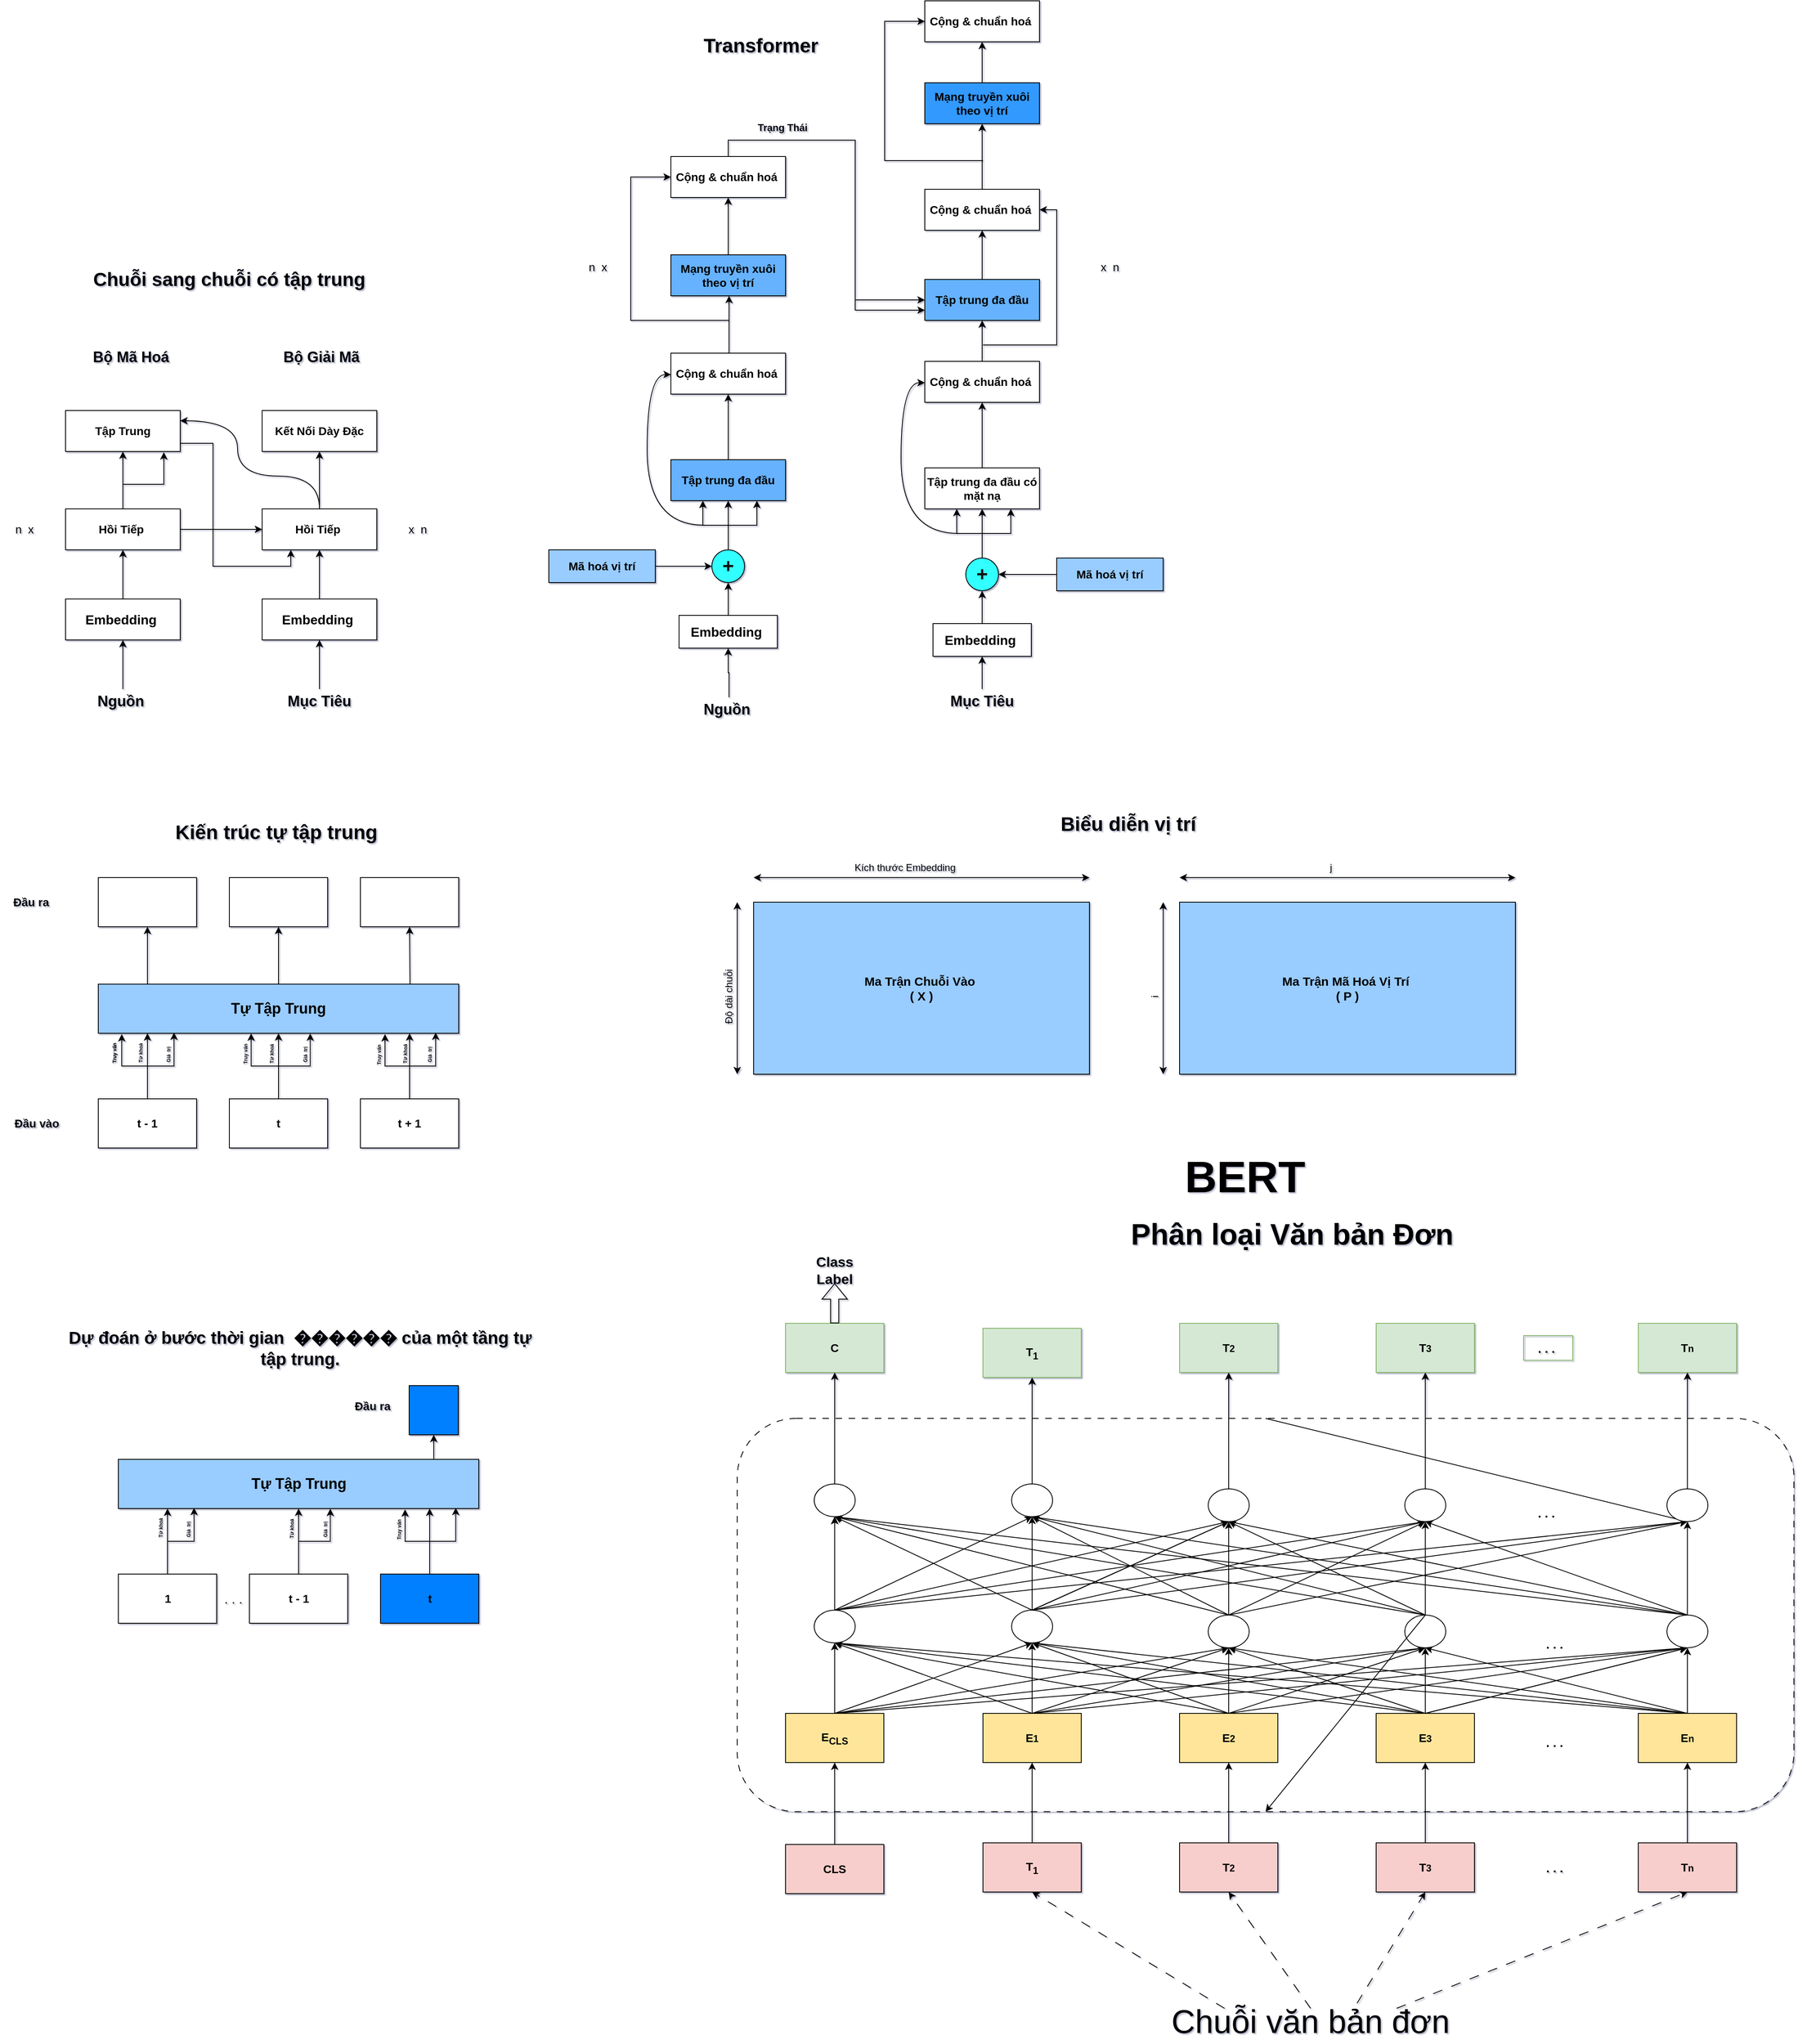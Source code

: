 <mxfile version="21.6.9" type="github" pages="2">
  <diagram name="Page-1" id="_ZpUL0hX9ULFd7SisSlQ">
    <mxGraphModel dx="1595" dy="2774" grid="0" gridSize="10" guides="1" tooltips="1" connect="1" arrows="1" fold="1" page="1" pageScale="1" pageWidth="827" pageHeight="1169" math="0" shadow="1">
      <root>
        <mxCell id="0" />
        <mxCell id="1" parent="0" />
        <mxCell id="4-7ApPX3nYWWJ4g4WrPT-283" value="" style="rounded=1;whiteSpace=wrap;html=1;dashed=1;dashPattern=8 8;" vertex="1" parent="1">
          <mxGeometry x="900" y="1520" width="1290" height="480" as="geometry" />
        </mxCell>
        <mxCell id="4-7ApPX3nYWWJ4g4WrPT-74" style="edgeStyle=orthogonalEdgeStyle;rounded=0;orthogonalLoop=1;jettySize=auto;html=1;exitX=0.5;exitY=0;exitDx=0;exitDy=0;entryX=0.5;entryY=1;entryDx=0;entryDy=0;" edge="1" parent="1" source="dLc1B_IZl05POrYxlycI-2" target="4-7ApPX3nYWWJ4g4WrPT-72">
          <mxGeometry relative="1" as="geometry" />
        </mxCell>
        <mxCell id="dLc1B_IZl05POrYxlycI-2" value="&lt;h3&gt;Tập trung đa đầu&lt;/h3&gt;" style="rounded=0;whiteSpace=wrap;html=1;fillColor=#66B2FF;" vertex="1" parent="1">
          <mxGeometry x="1129" y="130" width="140" height="50" as="geometry" />
        </mxCell>
        <mxCell id="4-7ApPX3nYWWJ4g4WrPT-10" value="" style="edgeStyle=orthogonalEdgeStyle;rounded=0;orthogonalLoop=1;jettySize=auto;html=1;" edge="1" parent="1" source="dLc1B_IZl05POrYxlycI-5" target="4-7ApPX3nYWWJ4g4WrPT-8">
          <mxGeometry relative="1" as="geometry" />
        </mxCell>
        <mxCell id="dLc1B_IZl05POrYxlycI-5" value="&lt;h3&gt;Mã hoá vị trí&lt;/h3&gt;" style="rounded=0;whiteSpace=wrap;html=1;fillColor=#99CCFF;" vertex="1" parent="1">
          <mxGeometry x="670" y="460" width="130" height="40" as="geometry" />
        </mxCell>
        <mxCell id="4-7ApPX3nYWWJ4g4WrPT-14" value="" style="edgeStyle=orthogonalEdgeStyle;rounded=0;orthogonalLoop=1;jettySize=auto;html=1;" edge="1" parent="1" source="dLc1B_IZl05POrYxlycI-6" target="4-7ApPX3nYWWJ4g4WrPT-4">
          <mxGeometry relative="1" as="geometry" />
        </mxCell>
        <mxCell id="dLc1B_IZl05POrYxlycI-6" value="&lt;h3&gt;Mạng truyền xuôi theo vị trí&lt;/h3&gt;" style="rounded=0;whiteSpace=wrap;html=1;fillColor=#66B2FF;" vertex="1" parent="1">
          <mxGeometry x="819" y="100" width="140" height="50" as="geometry" />
        </mxCell>
        <mxCell id="4-7ApPX3nYWWJ4g4WrPT-13" value="" style="edgeStyle=orthogonalEdgeStyle;rounded=0;orthogonalLoop=1;jettySize=auto;html=1;" edge="1" parent="1">
          <mxGeometry relative="1" as="geometry">
            <mxPoint x="890" y="220" as="sourcePoint" />
            <mxPoint x="890" y="150" as="targetPoint" />
          </mxGeometry>
        </mxCell>
        <mxCell id="dLc1B_IZl05POrYxlycI-7" value="&lt;h3&gt;Cộng &amp;amp; chuẩn hoá&amp;nbsp;&lt;/h3&gt;" style="rounded=0;whiteSpace=wrap;html=1;" vertex="1" parent="1">
          <mxGeometry x="819" y="220" width="140" height="50" as="geometry" />
        </mxCell>
        <mxCell id="4-7ApPX3nYWWJ4g4WrPT-12" value="" style="edgeStyle=orthogonalEdgeStyle;rounded=0;orthogonalLoop=1;jettySize=auto;html=1;" edge="1" parent="1" source="dLc1B_IZl05POrYxlycI-8" target="dLc1B_IZl05POrYxlycI-7">
          <mxGeometry relative="1" as="geometry" />
        </mxCell>
        <mxCell id="dLc1B_IZl05POrYxlycI-8" value="&lt;h3&gt;Tập trung đa đầu&lt;/h3&gt;" style="rounded=0;whiteSpace=wrap;html=1;fillColor=#66B2FF;" vertex="1" parent="1">
          <mxGeometry x="819" y="350" width="140" height="50" as="geometry" />
        </mxCell>
        <mxCell id="dLc1B_IZl05POrYxlycI-12" value="&lt;h3&gt;Kết Nối Dày Đặc&lt;/h3&gt;" style="rounded=0;whiteSpace=wrap;html=1;" vertex="1" parent="1">
          <mxGeometry x="320" y="290" width="140" height="50" as="geometry" />
        </mxCell>
        <mxCell id="dLc1B_IZl05POrYxlycI-28" style="edgeStyle=orthogonalEdgeStyle;rounded=0;orthogonalLoop=1;jettySize=auto;html=1;exitX=1;exitY=1;exitDx=0;exitDy=0;entryX=0.25;entryY=1;entryDx=0;entryDy=0;" edge="1" parent="1" source="dLc1B_IZl05POrYxlycI-13" target="dLc1B_IZl05POrYxlycI-16">
          <mxGeometry relative="1" as="geometry">
            <Array as="points">
              <mxPoint x="220" y="330" />
              <mxPoint x="260" y="330" />
              <mxPoint x="260" y="480" />
              <mxPoint x="355" y="480" />
            </Array>
          </mxGeometry>
        </mxCell>
        <mxCell id="dLc1B_IZl05POrYxlycI-13" value="&lt;h3&gt;Tập Trung&lt;/h3&gt;" style="rounded=0;whiteSpace=wrap;html=1;" vertex="1" parent="1">
          <mxGeometry x="80" y="290" width="140" height="50" as="geometry" />
        </mxCell>
        <mxCell id="dLc1B_IZl05POrYxlycI-23" style="edgeStyle=orthogonalEdgeStyle;rounded=0;orthogonalLoop=1;jettySize=auto;html=1;exitX=0.5;exitY=0;exitDx=0;exitDy=0;entryX=0.5;entryY=1;entryDx=0;entryDy=0;" edge="1" parent="1" source="dLc1B_IZl05POrYxlycI-14" target="dLc1B_IZl05POrYxlycI-13">
          <mxGeometry relative="1" as="geometry" />
        </mxCell>
        <mxCell id="dLc1B_IZl05POrYxlycI-29" value="" style="edgeStyle=orthogonalEdgeStyle;rounded=0;orthogonalLoop=1;jettySize=auto;html=1;" edge="1" parent="1" source="dLc1B_IZl05POrYxlycI-14" target="dLc1B_IZl05POrYxlycI-16">
          <mxGeometry relative="1" as="geometry" />
        </mxCell>
        <mxCell id="dLc1B_IZl05POrYxlycI-14" value="&lt;h3&gt;Hồi Tiếp&amp;nbsp;&lt;/h3&gt;" style="rounded=0;whiteSpace=wrap;html=1;" vertex="1" parent="1">
          <mxGeometry x="80" y="410" width="140" height="50" as="geometry" />
        </mxCell>
        <mxCell id="dLc1B_IZl05POrYxlycI-22" style="edgeStyle=orthogonalEdgeStyle;rounded=0;orthogonalLoop=1;jettySize=auto;html=1;exitX=0.5;exitY=0;exitDx=0;exitDy=0;entryX=0.5;entryY=1;entryDx=0;entryDy=0;" edge="1" parent="1" source="dLc1B_IZl05POrYxlycI-15" target="dLc1B_IZl05POrYxlycI-14">
          <mxGeometry relative="1" as="geometry" />
        </mxCell>
        <mxCell id="dLc1B_IZl05POrYxlycI-15" value="&lt;font size=&quot;3&quot;&gt;Embedding&amp;nbsp;&lt;/font&gt;" style="rounded=0;whiteSpace=wrap;html=1;fontStyle=1" vertex="1" parent="1">
          <mxGeometry x="80" y="520" width="140" height="50" as="geometry" />
        </mxCell>
        <mxCell id="dLc1B_IZl05POrYxlycI-31" style="edgeStyle=orthogonalEdgeStyle;rounded=0;orthogonalLoop=1;jettySize=auto;html=1;exitX=0.5;exitY=0;exitDx=0;exitDy=0;entryX=0.5;entryY=1;entryDx=0;entryDy=0;" edge="1" parent="1" source="dLc1B_IZl05POrYxlycI-16" target="dLc1B_IZl05POrYxlycI-12">
          <mxGeometry relative="1" as="geometry" />
        </mxCell>
        <mxCell id="dLc1B_IZl05POrYxlycI-32" style="rounded=0;orthogonalLoop=1;jettySize=auto;html=1;exitX=0.5;exitY=0;exitDx=0;exitDy=0;entryX=1;entryY=0.25;entryDx=0;entryDy=0;edgeStyle=orthogonalEdgeStyle;curved=1;" edge="1" parent="1" source="dLc1B_IZl05POrYxlycI-16" target="dLc1B_IZl05POrYxlycI-13">
          <mxGeometry relative="1" as="geometry">
            <Array as="points">
              <mxPoint x="390" y="370" />
              <mxPoint x="290" y="370" />
              <mxPoint x="290" y="303" />
            </Array>
          </mxGeometry>
        </mxCell>
        <mxCell id="dLc1B_IZl05POrYxlycI-16" value="&lt;h3&gt;Hồi Tiếp&amp;nbsp;&lt;/h3&gt;" style="rounded=0;whiteSpace=wrap;html=1;" vertex="1" parent="1">
          <mxGeometry x="320" y="410" width="140" height="50" as="geometry" />
        </mxCell>
        <mxCell id="dLc1B_IZl05POrYxlycI-30" style="edgeStyle=orthogonalEdgeStyle;rounded=0;orthogonalLoop=1;jettySize=auto;html=1;exitX=0.5;exitY=0;exitDx=0;exitDy=0;entryX=0.5;entryY=1;entryDx=0;entryDy=0;" edge="1" parent="1" source="dLc1B_IZl05POrYxlycI-17" target="dLc1B_IZl05POrYxlycI-16">
          <mxGeometry relative="1" as="geometry" />
        </mxCell>
        <mxCell id="dLc1B_IZl05POrYxlycI-17" value="&lt;font size=&quot;3&quot;&gt;Embedding&amp;nbsp;&lt;/font&gt;" style="rounded=0;whiteSpace=wrap;html=1;fontStyle=1" vertex="1" parent="1">
          <mxGeometry x="320" y="520" width="140" height="50" as="geometry" />
        </mxCell>
        <mxCell id="dLc1B_IZl05POrYxlycI-18" value="&lt;h2&gt;Bộ Mã Hoá&lt;/h2&gt;" style="text;html=1;strokeColor=none;fillColor=none;align=center;verticalAlign=middle;whiteSpace=wrap;rounded=0;" vertex="1" parent="1">
          <mxGeometry x="80" y="210" width="160" height="30" as="geometry" />
        </mxCell>
        <mxCell id="dLc1B_IZl05POrYxlycI-19" value="&lt;h2&gt;Bộ Giải Mã&amp;nbsp;&lt;/h2&gt;" style="text;html=1;strokeColor=none;fillColor=none;align=center;verticalAlign=middle;whiteSpace=wrap;rounded=0;" vertex="1" parent="1">
          <mxGeometry x="300" y="210" width="190" height="30" as="geometry" />
        </mxCell>
        <mxCell id="dLc1B_IZl05POrYxlycI-25" style="edgeStyle=orthogonalEdgeStyle;rounded=0;orthogonalLoop=1;jettySize=auto;html=1;exitX=0.5;exitY=0;exitDx=0;exitDy=0;entryX=0.5;entryY=1;entryDx=0;entryDy=0;" edge="1" parent="1" source="dLc1B_IZl05POrYxlycI-20" target="dLc1B_IZl05POrYxlycI-15">
          <mxGeometry relative="1" as="geometry" />
        </mxCell>
        <mxCell id="dLc1B_IZl05POrYxlycI-20" value="&lt;h2&gt;Nguồn&amp;nbsp;&lt;/h2&gt;" style="text;html=1;strokeColor=none;fillColor=none;align=center;verticalAlign=middle;whiteSpace=wrap;rounded=0;" vertex="1" parent="1">
          <mxGeometry x="120" y="630" width="60" height="30" as="geometry" />
        </mxCell>
        <mxCell id="dLc1B_IZl05POrYxlycI-34" style="edgeStyle=orthogonalEdgeStyle;rounded=0;orthogonalLoop=1;jettySize=auto;html=1;exitX=0.5;exitY=0;exitDx=0;exitDy=0;entryX=0.5;entryY=1;entryDx=0;entryDy=0;" edge="1" parent="1" source="dLc1B_IZl05POrYxlycI-21" target="dLc1B_IZl05POrYxlycI-17">
          <mxGeometry relative="1" as="geometry" />
        </mxCell>
        <mxCell id="dLc1B_IZl05POrYxlycI-21" value="&lt;h2&gt;Mục Tiêu&lt;/h2&gt;" style="text;html=1;strokeColor=none;fillColor=none;align=center;verticalAlign=middle;whiteSpace=wrap;rounded=0;" vertex="1" parent="1">
          <mxGeometry x="330" y="630" width="120" height="30" as="geometry" />
        </mxCell>
        <mxCell id="dLc1B_IZl05POrYxlycI-33" value="" style="endArrow=classic;html=1;rounded=0;entryX=0.857;entryY=1.018;entryDx=0;entryDy=0;entryPerimeter=0;" edge="1" parent="1" target="dLc1B_IZl05POrYxlycI-13">
          <mxGeometry width="50" height="50" relative="1" as="geometry">
            <mxPoint x="150" y="380" as="sourcePoint" />
            <mxPoint x="320" y="370" as="targetPoint" />
            <Array as="points">
              <mxPoint x="200" y="380" />
            </Array>
          </mxGeometry>
        </mxCell>
        <mxCell id="dLc1B_IZl05POrYxlycI-35" value="Chuỗi sang chuỗi có tập trung" style="text;html=1;strokeColor=none;fillColor=none;align=center;verticalAlign=middle;whiteSpace=wrap;rounded=0;fontStyle=1;fontSize=23;fontFamily=Helvetica;" vertex="1" parent="1">
          <mxGeometry x="100" y="80" width="360" height="100" as="geometry" />
        </mxCell>
        <mxCell id="dLc1B_IZl05POrYxlycI-38" value="x&amp;nbsp; n" style="text;html=1;strokeColor=none;fillColor=none;align=center;verticalAlign=middle;whiteSpace=wrap;rounded=0;fontSize=14;" vertex="1" parent="1">
          <mxGeometry x="480" y="420" width="60" height="30" as="geometry" />
        </mxCell>
        <mxCell id="dLc1B_IZl05POrYxlycI-39" value="n&amp;nbsp; x" style="text;html=1;strokeColor=none;fillColor=none;align=center;verticalAlign=middle;whiteSpace=wrap;rounded=0;fontSize=14;" vertex="1" parent="1">
          <mxGeometry y="420" width="60" height="30" as="geometry" />
        </mxCell>
        <mxCell id="4-7ApPX3nYWWJ4g4WrPT-9" value="" style="edgeStyle=orthogonalEdgeStyle;rounded=0;orthogonalLoop=1;jettySize=auto;html=1;" edge="1" parent="1" source="4-7ApPX3nYWWJ4g4WrPT-2" target="4-7ApPX3nYWWJ4g4WrPT-8">
          <mxGeometry relative="1" as="geometry" />
        </mxCell>
        <mxCell id="4-7ApPX3nYWWJ4g4WrPT-2" value="&lt;font size=&quot;3&quot;&gt;Embedding&amp;nbsp;&lt;/font&gt;" style="rounded=0;whiteSpace=wrap;html=1;fontStyle=1" vertex="1" parent="1">
          <mxGeometry x="829" y="540" width="120" height="40" as="geometry" />
        </mxCell>
        <mxCell id="4-7ApPX3nYWWJ4g4WrPT-77" style="edgeStyle=orthogonalEdgeStyle;rounded=0;orthogonalLoop=1;jettySize=auto;html=1;exitX=0.5;exitY=0;exitDx=0;exitDy=0;entryX=0;entryY=0.5;entryDx=0;entryDy=0;" edge="1" parent="1" source="4-7ApPX3nYWWJ4g4WrPT-4" target="dLc1B_IZl05POrYxlycI-2">
          <mxGeometry relative="1" as="geometry" />
        </mxCell>
        <mxCell id="4-7ApPX3nYWWJ4g4WrPT-78" style="edgeStyle=orthogonalEdgeStyle;rounded=0;orthogonalLoop=1;jettySize=auto;html=1;exitX=0.5;exitY=0;exitDx=0;exitDy=0;entryX=0;entryY=0.75;entryDx=0;entryDy=0;" edge="1" parent="1" source="4-7ApPX3nYWWJ4g4WrPT-4" target="dLc1B_IZl05POrYxlycI-2">
          <mxGeometry relative="1" as="geometry" />
        </mxCell>
        <mxCell id="4-7ApPX3nYWWJ4g4WrPT-4" value="&lt;h3&gt;Cộng &amp;amp; chuẩn hoá&amp;nbsp;&lt;/h3&gt;" style="rounded=0;whiteSpace=wrap;html=1;" vertex="1" parent="1">
          <mxGeometry x="819" y="-20" width="140" height="50" as="geometry" />
        </mxCell>
        <mxCell id="4-7ApPX3nYWWJ4g4WrPT-7" style="edgeStyle=orthogonalEdgeStyle;rounded=0;orthogonalLoop=1;jettySize=auto;html=1;exitX=0.5;exitY=0;exitDx=0;exitDy=0;entryX=0.5;entryY=1;entryDx=0;entryDy=0;" edge="1" parent="1" source="4-7ApPX3nYWWJ4g4WrPT-5" target="4-7ApPX3nYWWJ4g4WrPT-2">
          <mxGeometry relative="1" as="geometry" />
        </mxCell>
        <mxCell id="4-7ApPX3nYWWJ4g4WrPT-5" value="&lt;h2&gt;Nguồn&amp;nbsp;&lt;/h2&gt;" style="text;html=1;strokeColor=none;fillColor=none;align=center;verticalAlign=middle;whiteSpace=wrap;rounded=0;" vertex="1" parent="1">
          <mxGeometry x="860" y="640" width="60" height="30" as="geometry" />
        </mxCell>
        <mxCell id="4-7ApPX3nYWWJ4g4WrPT-81" style="edgeStyle=orthogonalEdgeStyle;rounded=0;orthogonalLoop=1;jettySize=auto;html=1;exitX=0.5;exitY=0;exitDx=0;exitDy=0;entryX=0.5;entryY=1;entryDx=0;entryDy=0;" edge="1" parent="1" source="4-7ApPX3nYWWJ4g4WrPT-6" target="4-7ApPX3nYWWJ4g4WrPT-46">
          <mxGeometry relative="1" as="geometry" />
        </mxCell>
        <mxCell id="4-7ApPX3nYWWJ4g4WrPT-6" value="&lt;h2&gt;Mục Tiêu&lt;/h2&gt;" style="text;html=1;strokeColor=none;fillColor=none;align=center;verticalAlign=middle;whiteSpace=wrap;rounded=0;" vertex="1" parent="1">
          <mxGeometry x="1139" y="630" width="120" height="30" as="geometry" />
        </mxCell>
        <mxCell id="4-7ApPX3nYWWJ4g4WrPT-11" value="" style="edgeStyle=orthogonalEdgeStyle;rounded=0;orthogonalLoop=1;jettySize=auto;html=1;" edge="1" parent="1" source="4-7ApPX3nYWWJ4g4WrPT-8" target="dLc1B_IZl05POrYxlycI-8">
          <mxGeometry relative="1" as="geometry" />
        </mxCell>
        <mxCell id="4-7ApPX3nYWWJ4g4WrPT-8" value="&lt;h1&gt;+&lt;/h1&gt;" style="ellipse;whiteSpace=wrap;html=1;aspect=fixed;fillColor=#33FFFF;fontColor=#121111;" vertex="1" parent="1">
          <mxGeometry x="869" y="460" width="40" height="40" as="geometry" />
        </mxCell>
        <mxCell id="4-7ApPX3nYWWJ4g4WrPT-16" value="" style="endArrow=classic;html=1;rounded=0;entryX=0.25;entryY=1;entryDx=0;entryDy=0;" edge="1" parent="1">
          <mxGeometry width="50" height="50" relative="1" as="geometry">
            <mxPoint x="894" y="430" as="sourcePoint" />
            <mxPoint x="858" y="400" as="targetPoint" />
            <Array as="points">
              <mxPoint x="858" y="430" />
            </Array>
          </mxGeometry>
        </mxCell>
        <mxCell id="4-7ApPX3nYWWJ4g4WrPT-17" value="" style="endArrow=classic;html=1;rounded=0;entryX=0.75;entryY=1;entryDx=0;entryDy=0;" edge="1" parent="1" target="dLc1B_IZl05POrYxlycI-8">
          <mxGeometry width="50" height="50" relative="1" as="geometry">
            <mxPoint x="890" y="430" as="sourcePoint" />
            <mxPoint x="870" y="330" as="targetPoint" />
            <Array as="points">
              <mxPoint x="924" y="430" />
            </Array>
          </mxGeometry>
        </mxCell>
        <mxCell id="4-7ApPX3nYWWJ4g4WrPT-18" value="" style="endArrow=classic;html=1;rounded=0;entryX=0;entryY=0.5;entryDx=0;entryDy=0;edgeStyle=orthogonalEdgeStyle;curved=1;" edge="1" parent="1">
          <mxGeometry width="50" height="50" relative="1" as="geometry">
            <mxPoint x="860" y="430" as="sourcePoint" />
            <mxPoint x="819" y="246" as="targetPoint" />
            <Array as="points">
              <mxPoint x="790" y="430" />
              <mxPoint x="790" y="246" />
            </Array>
          </mxGeometry>
        </mxCell>
        <mxCell id="4-7ApPX3nYWWJ4g4WrPT-19" value="" style="endArrow=classic;html=1;rounded=0;entryX=0;entryY=0.5;entryDx=0;entryDy=0;" edge="1" parent="1" target="4-7ApPX3nYWWJ4g4WrPT-4">
          <mxGeometry width="50" height="50" relative="1" as="geometry">
            <mxPoint x="890" y="180" as="sourcePoint" />
            <mxPoint x="930" y="170" as="targetPoint" />
            <Array as="points">
              <mxPoint x="770" y="180" />
              <mxPoint x="770" y="5" />
            </Array>
          </mxGeometry>
        </mxCell>
        <mxCell id="4-7ApPX3nYWWJ4g4WrPT-37" value="" style="edgeStyle=orthogonalEdgeStyle;rounded=0;orthogonalLoop=1;jettySize=auto;html=1;entryX=1;entryY=0.5;entryDx=0;entryDy=0;" edge="1" parent="1" source="4-7ApPX3nYWWJ4g4WrPT-38" target="4-7ApPX3nYWWJ4g4WrPT-49">
          <mxGeometry relative="1" as="geometry" />
        </mxCell>
        <mxCell id="4-7ApPX3nYWWJ4g4WrPT-38" value="&lt;h3&gt;Mã hoá vị trí&lt;/h3&gt;" style="rounded=0;whiteSpace=wrap;html=1;fillColor=#99CCFF;" vertex="1" parent="1">
          <mxGeometry x="1290" y="470" width="130" height="40" as="geometry" />
        </mxCell>
        <mxCell id="4-7ApPX3nYWWJ4g4WrPT-39" value="" style="edgeStyle=orthogonalEdgeStyle;rounded=0;orthogonalLoop=1;jettySize=auto;html=1;" edge="1" parent="1" source="4-7ApPX3nYWWJ4g4WrPT-40" target="4-7ApPX3nYWWJ4g4WrPT-47">
          <mxGeometry relative="1" as="geometry" />
        </mxCell>
        <mxCell id="4-7ApPX3nYWWJ4g4WrPT-40" value="&lt;h3&gt;Mạng truyền xuôi theo vị trí&lt;/h3&gt;" style="rounded=0;whiteSpace=wrap;html=1;fillColor=#3399FF;" vertex="1" parent="1">
          <mxGeometry x="1129" y="-110" width="140" height="50" as="geometry" />
        </mxCell>
        <mxCell id="4-7ApPX3nYWWJ4g4WrPT-73" style="edgeStyle=orthogonalEdgeStyle;rounded=0;orthogonalLoop=1;jettySize=auto;html=1;exitX=0.5;exitY=0;exitDx=0;exitDy=0;entryX=0.5;entryY=1;entryDx=0;entryDy=0;" edge="1" parent="1" source="4-7ApPX3nYWWJ4g4WrPT-42" target="dLc1B_IZl05POrYxlycI-2">
          <mxGeometry relative="1" as="geometry" />
        </mxCell>
        <mxCell id="4-7ApPX3nYWWJ4g4WrPT-42" value="&lt;h3&gt;Cộng &amp;amp; chuẩn hoá&amp;nbsp;&lt;/h3&gt;" style="rounded=0;whiteSpace=wrap;html=1;" vertex="1" parent="1">
          <mxGeometry x="1129" y="230" width="140" height="50" as="geometry" />
        </mxCell>
        <mxCell id="4-7ApPX3nYWWJ4g4WrPT-43" value="" style="edgeStyle=orthogonalEdgeStyle;rounded=0;orthogonalLoop=1;jettySize=auto;html=1;" edge="1" parent="1" source="4-7ApPX3nYWWJ4g4WrPT-44" target="4-7ApPX3nYWWJ4g4WrPT-42">
          <mxGeometry relative="1" as="geometry" />
        </mxCell>
        <mxCell id="4-7ApPX3nYWWJ4g4WrPT-44" value="&lt;h3&gt;Tập trung đa đầu có mặt nạ&lt;/h3&gt;" style="rounded=0;whiteSpace=wrap;html=1;" vertex="1" parent="1">
          <mxGeometry x="1129" y="360" width="140" height="50" as="geometry" />
        </mxCell>
        <mxCell id="4-7ApPX3nYWWJ4g4WrPT-45" value="" style="edgeStyle=orthogonalEdgeStyle;rounded=0;orthogonalLoop=1;jettySize=auto;html=1;" edge="1" parent="1" source="4-7ApPX3nYWWJ4g4WrPT-46" target="4-7ApPX3nYWWJ4g4WrPT-49">
          <mxGeometry relative="1" as="geometry" />
        </mxCell>
        <mxCell id="4-7ApPX3nYWWJ4g4WrPT-46" value="&lt;font size=&quot;3&quot;&gt;Embedding&amp;nbsp;&lt;/font&gt;" style="rounded=0;whiteSpace=wrap;html=1;fontStyle=1" vertex="1" parent="1">
          <mxGeometry x="1139" y="550" width="120" height="40" as="geometry" />
        </mxCell>
        <mxCell id="4-7ApPX3nYWWJ4g4WrPT-47" value="&lt;h3&gt;Cộng &amp;amp; chuẩn hoá&amp;nbsp;&lt;/h3&gt;" style="rounded=0;whiteSpace=wrap;html=1;" vertex="1" parent="1">
          <mxGeometry x="1129" y="-210" width="140" height="50" as="geometry" />
        </mxCell>
        <mxCell id="4-7ApPX3nYWWJ4g4WrPT-48" value="" style="edgeStyle=orthogonalEdgeStyle;rounded=0;orthogonalLoop=1;jettySize=auto;html=1;" edge="1" parent="1" source="4-7ApPX3nYWWJ4g4WrPT-49" target="4-7ApPX3nYWWJ4g4WrPT-44">
          <mxGeometry relative="1" as="geometry" />
        </mxCell>
        <mxCell id="4-7ApPX3nYWWJ4g4WrPT-49" value="&lt;h1&gt;+&lt;/h1&gt;" style="ellipse;whiteSpace=wrap;html=1;aspect=fixed;fillColor=#33FFFF;fontColor=#121111;" vertex="1" parent="1">
          <mxGeometry x="1179" y="470" width="40" height="40" as="geometry" />
        </mxCell>
        <mxCell id="4-7ApPX3nYWWJ4g4WrPT-50" value="" style="endArrow=classic;html=1;rounded=0;entryX=0.25;entryY=1;entryDx=0;entryDy=0;" edge="1" parent="1">
          <mxGeometry width="50" height="50" relative="1" as="geometry">
            <mxPoint x="1204" y="440" as="sourcePoint" />
            <mxPoint x="1168" y="410" as="targetPoint" />
            <Array as="points">
              <mxPoint x="1168" y="440" />
            </Array>
          </mxGeometry>
        </mxCell>
        <mxCell id="4-7ApPX3nYWWJ4g4WrPT-51" value="" style="endArrow=classic;html=1;rounded=0;entryX=0.75;entryY=1;entryDx=0;entryDy=0;" edge="1" parent="1" target="4-7ApPX3nYWWJ4g4WrPT-44">
          <mxGeometry width="50" height="50" relative="1" as="geometry">
            <mxPoint x="1200" y="440" as="sourcePoint" />
            <mxPoint x="1180" y="340" as="targetPoint" />
            <Array as="points">
              <mxPoint x="1234" y="440" />
            </Array>
          </mxGeometry>
        </mxCell>
        <mxCell id="4-7ApPX3nYWWJ4g4WrPT-52" value="" style="endArrow=classic;html=1;rounded=0;entryX=0;entryY=0.5;entryDx=0;entryDy=0;edgeStyle=orthogonalEdgeStyle;curved=1;" edge="1" parent="1">
          <mxGeometry width="50" height="50" relative="1" as="geometry">
            <mxPoint x="1170" y="440" as="sourcePoint" />
            <mxPoint x="1129" y="256" as="targetPoint" />
            <Array as="points">
              <mxPoint x="1100" y="440" />
              <mxPoint x="1100" y="256" />
            </Array>
          </mxGeometry>
        </mxCell>
        <mxCell id="4-7ApPX3nYWWJ4g4WrPT-53" value="" style="endArrow=classic;html=1;rounded=0;entryX=0;entryY=0.5;entryDx=0;entryDy=0;" edge="1" parent="1" target="4-7ApPX3nYWWJ4g4WrPT-47">
          <mxGeometry width="50" height="50" relative="1" as="geometry">
            <mxPoint x="1200" y="-15" as="sourcePoint" />
            <mxPoint x="1129" y="-180" as="targetPoint" />
            <Array as="points">
              <mxPoint x="1080" y="-15" />
              <mxPoint x="1080" y="-185" />
            </Array>
          </mxGeometry>
        </mxCell>
        <mxCell id="4-7ApPX3nYWWJ4g4WrPT-75" value="" style="edgeStyle=orthogonalEdgeStyle;rounded=0;orthogonalLoop=1;jettySize=auto;html=1;" edge="1" parent="1" source="4-7ApPX3nYWWJ4g4WrPT-72" target="4-7ApPX3nYWWJ4g4WrPT-40">
          <mxGeometry relative="1" as="geometry" />
        </mxCell>
        <mxCell id="4-7ApPX3nYWWJ4g4WrPT-72" value="&lt;h3&gt;Cộng &amp;amp; chuẩn hoá&amp;nbsp;&lt;/h3&gt;" style="rounded=0;whiteSpace=wrap;html=1;" vertex="1" parent="1">
          <mxGeometry x="1129" y="20" width="140" height="50" as="geometry" />
        </mxCell>
        <mxCell id="4-7ApPX3nYWWJ4g4WrPT-76" value="" style="endArrow=classic;html=1;rounded=0;entryX=1;entryY=0.5;entryDx=0;entryDy=0;" edge="1" parent="1" target="4-7ApPX3nYWWJ4g4WrPT-72">
          <mxGeometry width="50" height="50" relative="1" as="geometry">
            <mxPoint x="1200" y="210" as="sourcePoint" />
            <mxPoint x="1291" y="140" as="targetPoint" />
            <Array as="points">
              <mxPoint x="1290" y="210" />
              <mxPoint x="1290" y="45" />
            </Array>
          </mxGeometry>
        </mxCell>
        <mxCell id="4-7ApPX3nYWWJ4g4WrPT-79" value="&lt;h4&gt;Trạng Thái&lt;/h4&gt;" style="text;html=1;strokeColor=none;fillColor=none;align=center;verticalAlign=middle;whiteSpace=wrap;rounded=0;" vertex="1" parent="1">
          <mxGeometry x="880" y="-70" width="151" height="30" as="geometry" />
        </mxCell>
        <mxCell id="4-7ApPX3nYWWJ4g4WrPT-83" value="n&amp;nbsp; x" style="text;html=1;strokeColor=none;fillColor=none;align=center;verticalAlign=middle;whiteSpace=wrap;rounded=0;fontSize=14;" vertex="1" parent="1">
          <mxGeometry x="700" y="100" width="60" height="30" as="geometry" />
        </mxCell>
        <mxCell id="4-7ApPX3nYWWJ4g4WrPT-85" value="x&amp;nbsp; n" style="text;html=1;strokeColor=none;fillColor=none;align=center;verticalAlign=middle;whiteSpace=wrap;rounded=0;fontSize=14;" vertex="1" parent="1">
          <mxGeometry x="1325" y="100" width="60" height="30" as="geometry" />
        </mxCell>
        <mxCell id="4-7ApPX3nYWWJ4g4WrPT-86" value="&lt;h1&gt;Transformer&lt;/h1&gt;" style="text;html=1;strokeColor=none;fillColor=none;align=center;verticalAlign=middle;whiteSpace=wrap;rounded=0;" vertex="1" parent="1">
          <mxGeometry x="899" y="-170" width="60" height="30" as="geometry" />
        </mxCell>
        <mxCell id="4-7ApPX3nYWWJ4g4WrPT-102" value="" style="edgeStyle=orthogonalEdgeStyle;rounded=0;orthogonalLoop=1;jettySize=auto;html=1;" edge="1" parent="1" source="4-7ApPX3nYWWJ4g4WrPT-92" target="4-7ApPX3nYWWJ4g4WrPT-93">
          <mxGeometry relative="1" as="geometry">
            <Array as="points">
              <mxPoint x="180" y="1050" />
              <mxPoint x="180" y="1050" />
            </Array>
          </mxGeometry>
        </mxCell>
        <mxCell id="4-7ApPX3nYWWJ4g4WrPT-110" style="edgeStyle=orthogonalEdgeStyle;rounded=0;orthogonalLoop=1;jettySize=auto;html=1;exitX=0.5;exitY=0;exitDx=0;exitDy=0;entryX=0.065;entryY=1.017;entryDx=0;entryDy=0;entryPerimeter=0;" edge="1" parent="1" source="4-7ApPX3nYWWJ4g4WrPT-92" target="4-7ApPX3nYWWJ4g4WrPT-93">
          <mxGeometry relative="1" as="geometry" />
        </mxCell>
        <mxCell id="4-7ApPX3nYWWJ4g4WrPT-111" style="edgeStyle=orthogonalEdgeStyle;rounded=0;orthogonalLoop=1;jettySize=auto;html=1;exitX=0.5;exitY=0;exitDx=0;exitDy=0;entryX=0.21;entryY=0.985;entryDx=0;entryDy=0;entryPerimeter=0;" edge="1" parent="1" source="4-7ApPX3nYWWJ4g4WrPT-92" target="4-7ApPX3nYWWJ4g4WrPT-93">
          <mxGeometry relative="1" as="geometry" />
        </mxCell>
        <mxCell id="4-7ApPX3nYWWJ4g4WrPT-92" value="&lt;h3&gt;t - 1&lt;/h3&gt;" style="rounded=0;whiteSpace=wrap;html=1;" vertex="1" parent="1">
          <mxGeometry x="120" y="1130" width="120" height="60" as="geometry" />
        </mxCell>
        <mxCell id="4-7ApPX3nYWWJ4g4WrPT-125" style="edgeStyle=orthogonalEdgeStyle;rounded=0;orthogonalLoop=1;jettySize=auto;html=1;exitX=0.25;exitY=0;exitDx=0;exitDy=0;entryX=0.5;entryY=1;entryDx=0;entryDy=0;" edge="1" parent="1" source="4-7ApPX3nYWWJ4g4WrPT-93" target="4-7ApPX3nYWWJ4g4WrPT-97">
          <mxGeometry relative="1" as="geometry">
            <Array as="points">
              <mxPoint x="180" y="990" />
            </Array>
          </mxGeometry>
        </mxCell>
        <mxCell id="4-7ApPX3nYWWJ4g4WrPT-126" style="edgeStyle=orthogonalEdgeStyle;rounded=0;orthogonalLoop=1;jettySize=auto;html=1;exitX=0.5;exitY=0;exitDx=0;exitDy=0;entryX=0.5;entryY=1;entryDx=0;entryDy=0;" edge="1" parent="1" source="4-7ApPX3nYWWJ4g4WrPT-93" target="4-7ApPX3nYWWJ4g4WrPT-98">
          <mxGeometry relative="1" as="geometry" />
        </mxCell>
        <mxCell id="4-7ApPX3nYWWJ4g4WrPT-127" style="edgeStyle=orthogonalEdgeStyle;rounded=0;orthogonalLoop=1;jettySize=auto;html=1;exitX=0.75;exitY=0;exitDx=0;exitDy=0;entryX=0.5;entryY=1;entryDx=0;entryDy=0;" edge="1" parent="1">
          <mxGeometry relative="1" as="geometry">
            <mxPoint x="450" y="990" as="sourcePoint" />
            <mxPoint x="500" y="920" as="targetPoint" />
          </mxGeometry>
        </mxCell>
        <mxCell id="4-7ApPX3nYWWJ4g4WrPT-93" value="&lt;h2&gt;Tự Tập Trung&lt;/h2&gt;" style="rounded=0;whiteSpace=wrap;html=1;fillColor=#99CCFF;" vertex="1" parent="1">
          <mxGeometry x="120" y="990" width="440" height="60" as="geometry" />
        </mxCell>
        <mxCell id="4-7ApPX3nYWWJ4g4WrPT-105" value="" style="edgeStyle=orthogonalEdgeStyle;rounded=0;orthogonalLoop=1;jettySize=auto;html=1;" edge="1" parent="1" source="4-7ApPX3nYWWJ4g4WrPT-94" target="4-7ApPX3nYWWJ4g4WrPT-93">
          <mxGeometry relative="1" as="geometry">
            <Array as="points">
              <mxPoint x="500" y="1060" />
              <mxPoint x="500" y="1060" />
            </Array>
          </mxGeometry>
        </mxCell>
        <mxCell id="4-7ApPX3nYWWJ4g4WrPT-106" style="edgeStyle=orthogonalEdgeStyle;rounded=0;orthogonalLoop=1;jettySize=auto;html=1;exitX=0.25;exitY=0;exitDx=0;exitDy=0;" edge="1" parent="1">
          <mxGeometry relative="1" as="geometry">
            <mxPoint x="470" y="1130" as="sourcePoint" />
            <mxPoint x="470" y="1051" as="targetPoint" />
            <Array as="points">
              <mxPoint x="500" y="1130" />
              <mxPoint x="500" y="1090" />
              <mxPoint x="470" y="1090" />
            </Array>
          </mxGeometry>
        </mxCell>
        <mxCell id="4-7ApPX3nYWWJ4g4WrPT-107" style="edgeStyle=orthogonalEdgeStyle;rounded=0;orthogonalLoop=1;jettySize=auto;html=1;exitX=0.75;exitY=0;exitDx=0;exitDy=0;entryX=0.936;entryY=0.985;entryDx=0;entryDy=0;entryPerimeter=0;" edge="1" parent="1" source="4-7ApPX3nYWWJ4g4WrPT-94" target="4-7ApPX3nYWWJ4g4WrPT-93">
          <mxGeometry relative="1" as="geometry">
            <Array as="points">
              <mxPoint x="500" y="1130" />
              <mxPoint x="500" y="1090" />
              <mxPoint x="532" y="1090" />
            </Array>
          </mxGeometry>
        </mxCell>
        <mxCell id="4-7ApPX3nYWWJ4g4WrPT-94" value="&lt;h3&gt;t + 1&lt;/h3&gt;" style="rounded=0;whiteSpace=wrap;html=1;" vertex="1" parent="1">
          <mxGeometry x="440" y="1130" width="120" height="60" as="geometry" />
        </mxCell>
        <mxCell id="4-7ApPX3nYWWJ4g4WrPT-103" value="" style="edgeStyle=orthogonalEdgeStyle;rounded=0;orthogonalLoop=1;jettySize=auto;html=1;" edge="1" parent="1" source="4-7ApPX3nYWWJ4g4WrPT-95" target="4-7ApPX3nYWWJ4g4WrPT-93">
          <mxGeometry relative="1" as="geometry" />
        </mxCell>
        <mxCell id="4-7ApPX3nYWWJ4g4WrPT-108" style="edgeStyle=orthogonalEdgeStyle;rounded=0;orthogonalLoop=1;jettySize=auto;html=1;exitX=0.5;exitY=0;exitDx=0;exitDy=0;entryX=0.588;entryY=1.004;entryDx=0;entryDy=0;entryPerimeter=0;" edge="1" parent="1" source="4-7ApPX3nYWWJ4g4WrPT-95" target="4-7ApPX3nYWWJ4g4WrPT-93">
          <mxGeometry relative="1" as="geometry" />
        </mxCell>
        <mxCell id="4-7ApPX3nYWWJ4g4WrPT-109" style="edgeStyle=orthogonalEdgeStyle;rounded=0;orthogonalLoop=1;jettySize=auto;html=1;exitX=0.5;exitY=0;exitDx=0;exitDy=0;entryX=0.424;entryY=1.004;entryDx=0;entryDy=0;entryPerimeter=0;" edge="1" parent="1" source="4-7ApPX3nYWWJ4g4WrPT-95" target="4-7ApPX3nYWWJ4g4WrPT-93">
          <mxGeometry relative="1" as="geometry" />
        </mxCell>
        <mxCell id="4-7ApPX3nYWWJ4g4WrPT-95" value="&lt;h3&gt;t&lt;/h3&gt;" style="rounded=0;whiteSpace=wrap;html=1;" vertex="1" parent="1">
          <mxGeometry x="280" y="1130" width="120" height="60" as="geometry" />
        </mxCell>
        <mxCell id="4-7ApPX3nYWWJ4g4WrPT-97" value="&lt;h3&gt;&lt;br&gt;&lt;/h3&gt;" style="rounded=0;whiteSpace=wrap;html=1;" vertex="1" parent="1">
          <mxGeometry x="120" y="860" width="120" height="60" as="geometry" />
        </mxCell>
        <mxCell id="4-7ApPX3nYWWJ4g4WrPT-98" value="&lt;h3&gt;&lt;br&gt;&lt;/h3&gt;" style="rounded=0;whiteSpace=wrap;html=1;" vertex="1" parent="1">
          <mxGeometry x="280" y="860" width="120" height="60" as="geometry" />
        </mxCell>
        <mxCell id="4-7ApPX3nYWWJ4g4WrPT-99" value="&lt;h3&gt;&lt;br&gt;&lt;/h3&gt;" style="rounded=0;whiteSpace=wrap;html=1;" vertex="1" parent="1">
          <mxGeometry x="440" y="860" width="120" height="60" as="geometry" />
        </mxCell>
        <mxCell id="4-7ApPX3nYWWJ4g4WrPT-100" value="&lt;h3&gt;Đầu ra&amp;nbsp;&lt;/h3&gt;" style="text;html=1;strokeColor=none;fillColor=none;align=center;verticalAlign=middle;whiteSpace=wrap;rounded=0;" vertex="1" parent="1">
          <mxGeometry x="10" y="875" width="60" height="30" as="geometry" />
        </mxCell>
        <mxCell id="4-7ApPX3nYWWJ4g4WrPT-101" value="&lt;h3&gt;Đầu vào&lt;/h3&gt;" style="text;html=1;strokeColor=none;fillColor=none;align=center;verticalAlign=middle;whiteSpace=wrap;rounded=0;" vertex="1" parent="1">
          <mxGeometry x="15" y="1145" width="60" height="30" as="geometry" />
        </mxCell>
        <mxCell id="4-7ApPX3nYWWJ4g4WrPT-112" value="&lt;h5 style=&quot;font-size: 6px;&quot;&gt;Truy vấn&lt;/h5&gt;" style="text;html=1;strokeColor=none;fillColor=none;align=center;verticalAlign=middle;whiteSpace=wrap;rounded=0;rotation=-90;fontSize=6;" vertex="1" parent="1">
          <mxGeometry x="125" y="1064" width="30" height="20" as="geometry" />
        </mxCell>
        <mxCell id="4-7ApPX3nYWWJ4g4WrPT-115" value="&lt;h6 style=&quot;font-size: 6px;&quot;&gt;Từ khoá&amp;nbsp;&lt;/h6&gt;" style="text;html=1;strokeColor=none;fillColor=none;align=center;verticalAlign=middle;whiteSpace=wrap;rounded=0;rotation=-90;fontSize=6;" vertex="1" parent="1">
          <mxGeometry x="152" y="1063" width="40" height="20" as="geometry" />
        </mxCell>
        <mxCell id="4-7ApPX3nYWWJ4g4WrPT-116" value="&lt;h6 style=&quot;font-size: 6px;&quot;&gt;Từ khoá&amp;nbsp;&lt;/h6&gt;" style="text;html=1;strokeColor=none;fillColor=none;align=center;verticalAlign=middle;whiteSpace=wrap;rounded=0;rotation=-90;fontSize=6;" vertex="1" parent="1">
          <mxGeometry x="312" y="1064" width="40" height="20" as="geometry" />
        </mxCell>
        <mxCell id="4-7ApPX3nYWWJ4g4WrPT-117" value="&lt;h6 style=&quot;font-size: 6px;&quot;&gt;Từ khoá&amp;nbsp;&lt;/h6&gt;" style="text;html=1;strokeColor=none;fillColor=none;align=center;verticalAlign=middle;whiteSpace=wrap;rounded=0;rotation=-90;fontSize=6;" vertex="1" parent="1">
          <mxGeometry x="475" y="1064" width="40" height="20" as="geometry" />
        </mxCell>
        <mxCell id="4-7ApPX3nYWWJ4g4WrPT-118" value="&lt;h5 style=&quot;font-size: 6px;&quot;&gt;Truy vấn&lt;/h5&gt;" style="text;html=1;strokeColor=none;fillColor=none;align=center;verticalAlign=middle;whiteSpace=wrap;rounded=0;rotation=-90;fontSize=6;" vertex="1" parent="1">
          <mxGeometry x="125" y="1064" width="30" height="20" as="geometry" />
        </mxCell>
        <mxCell id="4-7ApPX3nYWWJ4g4WrPT-119" value="&lt;h5 style=&quot;font-size: 6px;&quot;&gt;Giá&amp;nbsp; trị&amp;nbsp;&lt;/h5&gt;" style="text;html=1;strokeColor=none;fillColor=none;align=center;verticalAlign=middle;whiteSpace=wrap;rounded=0;rotation=-90;fontSize=6;" vertex="1" parent="1">
          <mxGeometry x="191" y="1065" width="30" height="20" as="geometry" />
        </mxCell>
        <mxCell id="4-7ApPX3nYWWJ4g4WrPT-120" value="&lt;h5 style=&quot;font-size: 6px;&quot;&gt;Giá&amp;nbsp; trị&amp;nbsp;&lt;/h5&gt;" style="text;html=1;strokeColor=none;fillColor=none;align=center;verticalAlign=middle;whiteSpace=wrap;rounded=0;rotation=-90;fontSize=6;" vertex="1" parent="1">
          <mxGeometry x="358" y="1065" width="30" height="20" as="geometry" />
        </mxCell>
        <mxCell id="4-7ApPX3nYWWJ4g4WrPT-121" value="&lt;h5 style=&quot;font-size: 6px;&quot;&gt;Truy vấn&lt;/h5&gt;" style="text;html=1;strokeColor=none;fillColor=none;align=center;verticalAlign=middle;whiteSpace=wrap;rounded=0;rotation=-90;fontSize=6;" vertex="1" parent="1">
          <mxGeometry x="285" y="1065" width="30" height="20" as="geometry" />
        </mxCell>
        <mxCell id="4-7ApPX3nYWWJ4g4WrPT-122" value="&lt;h5 style=&quot;font-size: 6px;&quot;&gt;Giá&amp;nbsp; trị&amp;nbsp;&lt;/h5&gt;" style="text;html=1;strokeColor=none;fillColor=none;align=center;verticalAlign=middle;whiteSpace=wrap;rounded=0;rotation=-90;fontSize=6;" vertex="1" parent="1">
          <mxGeometry x="510" y="1065" width="30" height="20" as="geometry" />
        </mxCell>
        <mxCell id="4-7ApPX3nYWWJ4g4WrPT-124" value="&lt;h5 style=&quot;font-size: 6px;&quot;&gt;Truy vấn&lt;/h5&gt;" style="text;html=1;strokeColor=none;fillColor=none;align=center;verticalAlign=middle;whiteSpace=wrap;rounded=0;rotation=-90;fontSize=6;" vertex="1" parent="1">
          <mxGeometry x="448" y="1066" width="30" height="20" as="geometry" />
        </mxCell>
        <mxCell id="4-7ApPX3nYWWJ4g4WrPT-128" value="&lt;h1&gt;Kiến trúc tự tập trung&lt;/h1&gt;" style="text;html=1;strokeColor=none;fillColor=none;align=center;verticalAlign=middle;whiteSpace=wrap;rounded=0;" vertex="1" parent="1">
          <mxGeometry x="70" y="790" width="535" height="30" as="geometry" />
        </mxCell>
        <mxCell id="4-7ApPX3nYWWJ4g4WrPT-129" value="Ma Trận Chuỗi Vào&amp;nbsp;&lt;br style=&quot;font-size: 15px;&quot;&gt;( X )" style="rounded=0;whiteSpace=wrap;html=1;fillColor=#99CCFF;fontStyle=1;fontSize=15;" vertex="1" parent="1">
          <mxGeometry x="920" y="890" width="410" height="210" as="geometry" />
        </mxCell>
        <mxCell id="4-7ApPX3nYWWJ4g4WrPT-130" value="" style="endArrow=classic;startArrow=classic;html=1;rounded=0;" edge="1" parent="1">
          <mxGeometry width="50" height="50" relative="1" as="geometry">
            <mxPoint x="920" y="860" as="sourcePoint" />
            <mxPoint x="1330" y="860" as="targetPoint" />
          </mxGeometry>
        </mxCell>
        <mxCell id="4-7ApPX3nYWWJ4g4WrPT-131" value="" style="endArrow=classic;startArrow=classic;html=1;rounded=0;" edge="1" parent="1">
          <mxGeometry width="50" height="50" relative="1" as="geometry">
            <mxPoint x="900" y="1100" as="sourcePoint" />
            <mxPoint x="900" y="890" as="targetPoint" />
          </mxGeometry>
        </mxCell>
        <mxCell id="4-7ApPX3nYWWJ4g4WrPT-132" value="Độ dài chuỗi" style="text;html=1;strokeColor=none;fillColor=none;align=center;verticalAlign=middle;whiteSpace=wrap;rounded=0;rotation=-90;" vertex="1" parent="1">
          <mxGeometry x="830" y="990" width="120" height="30" as="geometry" />
        </mxCell>
        <mxCell id="4-7ApPX3nYWWJ4g4WrPT-133" value="Kích thước Embedding" style="text;html=1;strokeColor=none;fillColor=none;align=center;verticalAlign=middle;whiteSpace=wrap;rounded=0;" vertex="1" parent="1">
          <mxGeometry x="1020" y="833" width="170" height="30" as="geometry" />
        </mxCell>
        <mxCell id="4-7ApPX3nYWWJ4g4WrPT-134" value="&lt;b style=&quot;font-size: 15px;&quot;&gt;Ma Trận Mã Hoá Vị Trí&amp;nbsp;&lt;br&gt;( P )&lt;/b&gt;" style="rounded=0;whiteSpace=wrap;html=1;fillColor=#99CCFF;" vertex="1" parent="1">
          <mxGeometry x="1440" y="890" width="410" height="210" as="geometry" />
        </mxCell>
        <mxCell id="4-7ApPX3nYWWJ4g4WrPT-135" value="" style="endArrow=classic;startArrow=classic;html=1;rounded=0;" edge="1" parent="1">
          <mxGeometry width="50" height="50" relative="1" as="geometry">
            <mxPoint x="1440" y="860" as="sourcePoint" />
            <mxPoint x="1850" y="860" as="targetPoint" />
          </mxGeometry>
        </mxCell>
        <mxCell id="4-7ApPX3nYWWJ4g4WrPT-136" value="" style="endArrow=classic;startArrow=classic;html=1;rounded=0;" edge="1" parent="1">
          <mxGeometry width="50" height="50" relative="1" as="geometry">
            <mxPoint x="1420" y="1100" as="sourcePoint" />
            <mxPoint x="1420" y="890" as="targetPoint" />
          </mxGeometry>
        </mxCell>
        <mxCell id="4-7ApPX3nYWWJ4g4WrPT-137" value="i" style="text;html=1;strokeColor=none;fillColor=none;align=center;verticalAlign=middle;whiteSpace=wrap;rounded=0;rotation=-90;" vertex="1" parent="1">
          <mxGeometry x="1350" y="990" width="120" height="30" as="geometry" />
        </mxCell>
        <mxCell id="4-7ApPX3nYWWJ4g4WrPT-138" value="j" style="text;html=1;strokeColor=none;fillColor=none;align=center;verticalAlign=middle;whiteSpace=wrap;rounded=0;" vertex="1" parent="1">
          <mxGeometry x="1540" y="833" width="170" height="30" as="geometry" />
        </mxCell>
        <mxCell id="4-7ApPX3nYWWJ4g4WrPT-139" value="&lt;h1&gt;Biểu diễn vị trí&lt;/h1&gt;" style="text;html=1;strokeColor=none;fillColor=none;align=center;verticalAlign=middle;whiteSpace=wrap;rounded=0;" vertex="1" parent="1">
          <mxGeometry x="1110" y="780" width="535" height="30" as="geometry" />
        </mxCell>
        <mxCell id="4-7ApPX3nYWWJ4g4WrPT-140" value="" style="edgeStyle=orthogonalEdgeStyle;rounded=0;orthogonalLoop=1;jettySize=auto;html=1;" edge="1" parent="1" source="4-7ApPX3nYWWJ4g4WrPT-143" target="4-7ApPX3nYWWJ4g4WrPT-147">
          <mxGeometry relative="1" as="geometry">
            <Array as="points">
              <mxPoint x="204.5" y="1630" />
              <mxPoint x="204.5" y="1630" />
            </Array>
          </mxGeometry>
        </mxCell>
        <mxCell id="4-7ApPX3nYWWJ4g4WrPT-142" style="edgeStyle=orthogonalEdgeStyle;rounded=0;orthogonalLoop=1;jettySize=auto;html=1;exitX=0.5;exitY=0;exitDx=0;exitDy=0;entryX=0.21;entryY=0.985;entryDx=0;entryDy=0;entryPerimeter=0;" edge="1" parent="1" source="4-7ApPX3nYWWJ4g4WrPT-143" target="4-7ApPX3nYWWJ4g4WrPT-147">
          <mxGeometry relative="1" as="geometry" />
        </mxCell>
        <mxCell id="4-7ApPX3nYWWJ4g4WrPT-143" value="&lt;h3&gt;1&lt;/h3&gt;" style="rounded=0;whiteSpace=wrap;html=1;" vertex="1" parent="1">
          <mxGeometry x="144.5" y="1710" width="120" height="60" as="geometry" />
        </mxCell>
        <mxCell id="4-7ApPX3nYWWJ4g4WrPT-175" style="edgeStyle=orthogonalEdgeStyle;rounded=0;orthogonalLoop=1;jettySize=auto;html=1;exitX=0.75;exitY=0;exitDx=0;exitDy=0;entryX=0.5;entryY=1;entryDx=0;entryDy=0;" edge="1" parent="1" source="4-7ApPX3nYWWJ4g4WrPT-147" target="4-7ApPX3nYWWJ4g4WrPT-174">
          <mxGeometry relative="1" as="geometry">
            <Array as="points">
              <mxPoint x="530" y="1570" />
            </Array>
          </mxGeometry>
        </mxCell>
        <mxCell id="4-7ApPX3nYWWJ4g4WrPT-147" value="&lt;h2&gt;Tự Tập Trung&lt;/h2&gt;" style="rounded=0;whiteSpace=wrap;html=1;fillColor=#99CCFF;" vertex="1" parent="1">
          <mxGeometry x="144.5" y="1570" width="440" height="60" as="geometry" />
        </mxCell>
        <mxCell id="4-7ApPX3nYWWJ4g4WrPT-148" value="" style="edgeStyle=orthogonalEdgeStyle;rounded=0;orthogonalLoop=1;jettySize=auto;html=1;" edge="1" parent="1" source="4-7ApPX3nYWWJ4g4WrPT-151" target="4-7ApPX3nYWWJ4g4WrPT-147">
          <mxGeometry relative="1" as="geometry">
            <Array as="points">
              <mxPoint x="524.5" y="1640" />
              <mxPoint x="524.5" y="1640" />
            </Array>
          </mxGeometry>
        </mxCell>
        <mxCell id="4-7ApPX3nYWWJ4g4WrPT-149" style="edgeStyle=orthogonalEdgeStyle;rounded=0;orthogonalLoop=1;jettySize=auto;html=1;exitX=0.25;exitY=0;exitDx=0;exitDy=0;" edge="1" parent="1">
          <mxGeometry relative="1" as="geometry">
            <mxPoint x="494.5" y="1710" as="sourcePoint" />
            <mxPoint x="494.5" y="1631" as="targetPoint" />
            <Array as="points">
              <mxPoint x="524.5" y="1710" />
              <mxPoint x="524.5" y="1670" />
              <mxPoint x="494.5" y="1670" />
            </Array>
          </mxGeometry>
        </mxCell>
        <mxCell id="4-7ApPX3nYWWJ4g4WrPT-150" style="edgeStyle=orthogonalEdgeStyle;rounded=0;orthogonalLoop=1;jettySize=auto;html=1;exitX=0.75;exitY=0;exitDx=0;exitDy=0;entryX=0.936;entryY=0.985;entryDx=0;entryDy=0;entryPerimeter=0;" edge="1" parent="1" source="4-7ApPX3nYWWJ4g4WrPT-151" target="4-7ApPX3nYWWJ4g4WrPT-147">
          <mxGeometry relative="1" as="geometry">
            <Array as="points">
              <mxPoint x="524.5" y="1710" />
              <mxPoint x="524.5" y="1670" />
              <mxPoint x="556.5" y="1670" />
            </Array>
          </mxGeometry>
        </mxCell>
        <mxCell id="4-7ApPX3nYWWJ4g4WrPT-151" value="&lt;h3&gt;t&lt;/h3&gt;" style="rounded=0;whiteSpace=wrap;html=1;fillColor=#007FFF;" vertex="1" parent="1">
          <mxGeometry x="464.5" y="1710" width="120" height="60" as="geometry" />
        </mxCell>
        <mxCell id="4-7ApPX3nYWWJ4g4WrPT-152" value="" style="edgeStyle=orthogonalEdgeStyle;rounded=0;orthogonalLoop=1;jettySize=auto;html=1;" edge="1" parent="1" source="4-7ApPX3nYWWJ4g4WrPT-155" target="4-7ApPX3nYWWJ4g4WrPT-147">
          <mxGeometry relative="1" as="geometry" />
        </mxCell>
        <mxCell id="4-7ApPX3nYWWJ4g4WrPT-153" style="edgeStyle=orthogonalEdgeStyle;rounded=0;orthogonalLoop=1;jettySize=auto;html=1;exitX=0.5;exitY=0;exitDx=0;exitDy=0;entryX=0.588;entryY=1.004;entryDx=0;entryDy=0;entryPerimeter=0;" edge="1" parent="1" source="4-7ApPX3nYWWJ4g4WrPT-155" target="4-7ApPX3nYWWJ4g4WrPT-147">
          <mxGeometry relative="1" as="geometry" />
        </mxCell>
        <mxCell id="4-7ApPX3nYWWJ4g4WrPT-155" value="&lt;h3&gt;t - 1&lt;/h3&gt;" style="rounded=0;whiteSpace=wrap;html=1;" vertex="1" parent="1">
          <mxGeometry x="304.5" y="1710" width="120" height="60" as="geometry" />
        </mxCell>
        <mxCell id="4-7ApPX3nYWWJ4g4WrPT-160" value="&lt;h3&gt;Đầu ra&lt;/h3&gt;" style="text;html=1;strokeColor=none;fillColor=none;align=center;verticalAlign=middle;whiteSpace=wrap;rounded=0;" vertex="1" parent="1">
          <mxGeometry x="424.5" y="1490" width="60" height="30" as="geometry" />
        </mxCell>
        <mxCell id="4-7ApPX3nYWWJ4g4WrPT-162" value="&lt;h6 style=&quot;font-size: 6px;&quot;&gt;Từ khoá&amp;nbsp;&lt;/h6&gt;" style="text;html=1;strokeColor=none;fillColor=none;align=center;verticalAlign=middle;whiteSpace=wrap;rounded=0;rotation=-90;fontSize=6;" vertex="1" parent="1">
          <mxGeometry x="176.5" y="1643" width="40" height="20" as="geometry" />
        </mxCell>
        <mxCell id="4-7ApPX3nYWWJ4g4WrPT-163" value="&lt;h6 style=&quot;font-size: 6px;&quot;&gt;Từ khoá&amp;nbsp;&lt;/h6&gt;" style="text;html=1;strokeColor=none;fillColor=none;align=center;verticalAlign=middle;whiteSpace=wrap;rounded=0;rotation=-90;fontSize=6;" vertex="1" parent="1">
          <mxGeometry x="336.5" y="1644" width="40" height="20" as="geometry" />
        </mxCell>
        <mxCell id="4-7ApPX3nYWWJ4g4WrPT-164" value="&lt;h6 style=&quot;font-size: 6px;&quot;&gt;&lt;br&gt;&lt;/h6&gt;" style="text;html=1;strokeColor=none;fillColor=none;align=center;verticalAlign=middle;whiteSpace=wrap;rounded=0;rotation=-90;fontSize=6;" vertex="1" parent="1">
          <mxGeometry x="499.5" y="1644" width="40" height="20" as="geometry" />
        </mxCell>
        <mxCell id="4-7ApPX3nYWWJ4g4WrPT-166" value="&lt;h5 style=&quot;font-size: 6px;&quot;&gt;Giá&amp;nbsp; trị&amp;nbsp;&lt;/h5&gt;" style="text;html=1;strokeColor=none;fillColor=none;align=center;verticalAlign=middle;whiteSpace=wrap;rounded=0;rotation=-90;fontSize=6;" vertex="1" parent="1">
          <mxGeometry x="215.5" y="1645" width="30" height="20" as="geometry" />
        </mxCell>
        <mxCell id="4-7ApPX3nYWWJ4g4WrPT-167" value="&lt;h5 style=&quot;font-size: 6px;&quot;&gt;Giá&amp;nbsp; trị&amp;nbsp;&lt;/h5&gt;" style="text;html=1;strokeColor=none;fillColor=none;align=center;verticalAlign=middle;whiteSpace=wrap;rounded=0;rotation=-90;fontSize=6;" vertex="1" parent="1">
          <mxGeometry x="382.5" y="1645" width="30" height="20" as="geometry" />
        </mxCell>
        <mxCell id="4-7ApPX3nYWWJ4g4WrPT-170" value="&lt;h5 style=&quot;font-size: 6px;&quot;&gt;Truy vấn&lt;/h5&gt;" style="text;html=1;strokeColor=none;fillColor=none;align=center;verticalAlign=middle;whiteSpace=wrap;rounded=0;rotation=-90;fontSize=6;" vertex="1" parent="1">
          <mxGeometry x="472.5" y="1646" width="30" height="20" as="geometry" />
        </mxCell>
        <mxCell id="4-7ApPX3nYWWJ4g4WrPT-171" value="Dự đoán ở bước thời gian&amp;nbsp; ������ của một tầng tự tập trung." style="text;html=1;strokeColor=none;fillColor=none;align=center;verticalAlign=middle;whiteSpace=wrap;rounded=0;fontStyle=1;fontSize=21;" vertex="1" parent="1">
          <mxGeometry x="70" y="1419" width="593" height="30" as="geometry" />
        </mxCell>
        <mxCell id="4-7ApPX3nYWWJ4g4WrPT-173" value="&lt;font style=&quot;font-size: 16px;&quot;&gt;. . .&lt;/font&gt;" style="text;html=1;strokeColor=none;fillColor=none;align=center;verticalAlign=middle;whiteSpace=wrap;rounded=0;" vertex="1" parent="1">
          <mxGeometry x="255" y="1725" width="60" height="30" as="geometry" />
        </mxCell>
        <mxCell id="4-7ApPX3nYWWJ4g4WrPT-174" value="" style="rounded=0;whiteSpace=wrap;html=1;fillColor=#007FFF;" vertex="1" parent="1">
          <mxGeometry x="499.5" y="1480" width="60" height="60" as="geometry" />
        </mxCell>
        <mxCell id="4-7ApPX3nYWWJ4g4WrPT-229" value="" style="edgeStyle=orthogonalEdgeStyle;rounded=0;orthogonalLoop=1;jettySize=auto;html=1;" edge="1" parent="1" source="4-7ApPX3nYWWJ4g4WrPT-184" target="4-7ApPX3nYWWJ4g4WrPT-191">
          <mxGeometry relative="1" as="geometry" />
        </mxCell>
        <mxCell id="4-7ApPX3nYWWJ4g4WrPT-184" value="&lt;h3&gt;T&lt;sub&gt;1&lt;/sub&gt;&lt;/h3&gt;" style="rounded=0;whiteSpace=wrap;html=1;fillColor=#F8CECC;" vertex="1" parent="1">
          <mxGeometry x="1200" y="2038" width="120" height="60" as="geometry" />
        </mxCell>
        <mxCell id="4-7ApPX3nYWWJ4g4WrPT-230" value="" style="edgeStyle=orthogonalEdgeStyle;rounded=0;orthogonalLoop=1;jettySize=auto;html=1;" edge="1" parent="1" source="4-7ApPX3nYWWJ4g4WrPT-185" target="4-7ApPX3nYWWJ4g4WrPT-193">
          <mxGeometry relative="1" as="geometry" />
        </mxCell>
        <mxCell id="4-7ApPX3nYWWJ4g4WrPT-185" value="&lt;h3&gt;T&lt;span style=&quot;font-size: 11.7px;&quot;&gt;2&lt;/span&gt;&lt;/h3&gt;" style="rounded=0;whiteSpace=wrap;html=1;fillColor=#F8CECC;" vertex="1" parent="1">
          <mxGeometry x="1440" y="2038" width="120" height="60" as="geometry" />
        </mxCell>
        <mxCell id="4-7ApPX3nYWWJ4g4WrPT-228" value="" style="edgeStyle=orthogonalEdgeStyle;rounded=0;orthogonalLoop=1;jettySize=auto;html=1;" edge="1" parent="1" source="4-7ApPX3nYWWJ4g4WrPT-186" target="4-7ApPX3nYWWJ4g4WrPT-189">
          <mxGeometry relative="1" as="geometry" />
        </mxCell>
        <mxCell id="4-7ApPX3nYWWJ4g4WrPT-186" value="&lt;h3&gt;CLS&lt;/h3&gt;" style="rounded=0;whiteSpace=wrap;html=1;fillColor=#F8CECC;" vertex="1" parent="1">
          <mxGeometry x="959" y="2040" width="120" height="60" as="geometry" />
        </mxCell>
        <mxCell id="4-7ApPX3nYWWJ4g4WrPT-232" value="" style="edgeStyle=orthogonalEdgeStyle;rounded=0;orthogonalLoop=1;jettySize=auto;html=1;" edge="1" parent="1" source="4-7ApPX3nYWWJ4g4WrPT-187" target="4-7ApPX3nYWWJ4g4WrPT-194">
          <mxGeometry relative="1" as="geometry" />
        </mxCell>
        <mxCell id="4-7ApPX3nYWWJ4g4WrPT-187" value="&lt;h3&gt;T&lt;span style=&quot;font-size: 11.7px;&quot;&gt;n&lt;/span&gt;&lt;/h3&gt;" style="rounded=0;whiteSpace=wrap;html=1;fillColor=#F8CECC;" vertex="1" parent="1">
          <mxGeometry x="2000" y="2038" width="120" height="60" as="geometry" />
        </mxCell>
        <mxCell id="4-7ApPX3nYWWJ4g4WrPT-231" value="" style="edgeStyle=orthogonalEdgeStyle;rounded=0;orthogonalLoop=1;jettySize=auto;html=1;" edge="1" parent="1" source="4-7ApPX3nYWWJ4g4WrPT-188" target="4-7ApPX3nYWWJ4g4WrPT-195">
          <mxGeometry relative="1" as="geometry" />
        </mxCell>
        <mxCell id="4-7ApPX3nYWWJ4g4WrPT-188" value="&lt;h3&gt;T&lt;span style=&quot;font-size: 11.7px;&quot;&gt;3&lt;/span&gt;&lt;/h3&gt;" style="rounded=0;whiteSpace=wrap;html=1;fillColor=#F8CECC;" vertex="1" parent="1">
          <mxGeometry x="1680" y="2038" width="120" height="60" as="geometry" />
        </mxCell>
        <mxCell id="4-7ApPX3nYWWJ4g4WrPT-209" value="" style="edgeStyle=orthogonalEdgeStyle;rounded=0;orthogonalLoop=1;jettySize=auto;html=1;" edge="1" parent="1" source="4-7ApPX3nYWWJ4g4WrPT-189" target="4-7ApPX3nYWWJ4g4WrPT-206">
          <mxGeometry relative="1" as="geometry" />
        </mxCell>
        <mxCell id="4-7ApPX3nYWWJ4g4WrPT-233" style="rounded=0;orthogonalLoop=1;jettySize=auto;html=1;exitX=0.5;exitY=0;exitDx=0;exitDy=0;entryX=0.5;entryY=1;entryDx=0;entryDy=0;" edge="1" parent="1" source="4-7ApPX3nYWWJ4g4WrPT-189" target="4-7ApPX3nYWWJ4g4WrPT-207">
          <mxGeometry relative="1" as="geometry" />
        </mxCell>
        <mxCell id="4-7ApPX3nYWWJ4g4WrPT-234" style="rounded=0;orthogonalLoop=1;jettySize=auto;html=1;exitX=0.5;exitY=0;exitDx=0;exitDy=0;entryX=0.5;entryY=1;entryDx=0;entryDy=0;" edge="1" parent="1" source="4-7ApPX3nYWWJ4g4WrPT-189" target="4-7ApPX3nYWWJ4g4WrPT-205">
          <mxGeometry relative="1" as="geometry" />
        </mxCell>
        <mxCell id="4-7ApPX3nYWWJ4g4WrPT-235" style="rounded=0;orthogonalLoop=1;jettySize=auto;html=1;exitX=0.5;exitY=0;exitDx=0;exitDy=0;entryX=0.5;entryY=1;entryDx=0;entryDy=0;" edge="1" parent="1" source="4-7ApPX3nYWWJ4g4WrPT-189" target="4-7ApPX3nYWWJ4g4WrPT-204">
          <mxGeometry relative="1" as="geometry" />
        </mxCell>
        <mxCell id="4-7ApPX3nYWWJ4g4WrPT-236" style="rounded=0;orthogonalLoop=1;jettySize=auto;html=1;exitX=0.5;exitY=0;exitDx=0;exitDy=0;entryX=0.5;entryY=1;entryDx=0;entryDy=0;" edge="1" parent="1" source="4-7ApPX3nYWWJ4g4WrPT-189" target="4-7ApPX3nYWWJ4g4WrPT-202">
          <mxGeometry relative="1" as="geometry" />
        </mxCell>
        <mxCell id="4-7ApPX3nYWWJ4g4WrPT-189" value="&lt;h3&gt;E&lt;sub&gt;CLS&lt;/sub&gt;&lt;/h3&gt;" style="rounded=0;whiteSpace=wrap;html=1;fillColor=#FFE599;" vertex="1" parent="1">
          <mxGeometry x="959" y="1880" width="120" height="60" as="geometry" />
        </mxCell>
        <mxCell id="4-7ApPX3nYWWJ4g4WrPT-208" value="" style="edgeStyle=orthogonalEdgeStyle;rounded=0;orthogonalLoop=1;jettySize=auto;html=1;" edge="1" parent="1" source="4-7ApPX3nYWWJ4g4WrPT-191" target="4-7ApPX3nYWWJ4g4WrPT-207">
          <mxGeometry relative="1" as="geometry" />
        </mxCell>
        <mxCell id="4-7ApPX3nYWWJ4g4WrPT-237" style="rounded=0;orthogonalLoop=1;jettySize=auto;html=1;exitX=0.5;exitY=0;exitDx=0;exitDy=0;entryX=0.5;entryY=1;entryDx=0;entryDy=0;" edge="1" parent="1" source="4-7ApPX3nYWWJ4g4WrPT-191" target="4-7ApPX3nYWWJ4g4WrPT-206">
          <mxGeometry relative="1" as="geometry" />
        </mxCell>
        <mxCell id="4-7ApPX3nYWWJ4g4WrPT-238" style="rounded=0;orthogonalLoop=1;jettySize=auto;html=1;exitX=0.5;exitY=0;exitDx=0;exitDy=0;entryX=0.5;entryY=1;entryDx=0;entryDy=0;" edge="1" parent="1" source="4-7ApPX3nYWWJ4g4WrPT-191" target="4-7ApPX3nYWWJ4g4WrPT-205">
          <mxGeometry relative="1" as="geometry" />
        </mxCell>
        <mxCell id="4-7ApPX3nYWWJ4g4WrPT-239" style="rounded=0;orthogonalLoop=1;jettySize=auto;html=1;exitX=0.5;exitY=0;exitDx=0;exitDy=0;entryX=0.5;entryY=1;entryDx=0;entryDy=0;" edge="1" parent="1" source="4-7ApPX3nYWWJ4g4WrPT-191" target="4-7ApPX3nYWWJ4g4WrPT-204">
          <mxGeometry relative="1" as="geometry" />
        </mxCell>
        <mxCell id="4-7ApPX3nYWWJ4g4WrPT-240" style="rounded=0;orthogonalLoop=1;jettySize=auto;html=1;exitX=0.5;exitY=0;exitDx=0;exitDy=0;entryX=0.5;entryY=1;entryDx=0;entryDy=0;" edge="1" parent="1" source="4-7ApPX3nYWWJ4g4WrPT-191" target="4-7ApPX3nYWWJ4g4WrPT-202">
          <mxGeometry relative="1" as="geometry" />
        </mxCell>
        <mxCell id="4-7ApPX3nYWWJ4g4WrPT-191" value="&lt;h3&gt;E&lt;span style=&quot;font-size: 11.7px;&quot;&gt;1&lt;/span&gt;&lt;/h3&gt;" style="rounded=0;whiteSpace=wrap;html=1;fillColor=#FFE599;" vertex="1" parent="1">
          <mxGeometry x="1200" y="1880" width="120" height="60" as="geometry" />
        </mxCell>
        <mxCell id="4-7ApPX3nYWWJ4g4WrPT-210" value="" style="edgeStyle=orthogonalEdgeStyle;rounded=0;orthogonalLoop=1;jettySize=auto;html=1;" edge="1" parent="1" source="4-7ApPX3nYWWJ4g4WrPT-193" target="4-7ApPX3nYWWJ4g4WrPT-205">
          <mxGeometry relative="1" as="geometry" />
        </mxCell>
        <mxCell id="4-7ApPX3nYWWJ4g4WrPT-241" style="rounded=0;orthogonalLoop=1;jettySize=auto;html=1;exitX=0.5;exitY=0;exitDx=0;exitDy=0;entryX=0.5;entryY=1;entryDx=0;entryDy=0;" edge="1" parent="1" source="4-7ApPX3nYWWJ4g4WrPT-193" target="4-7ApPX3nYWWJ4g4WrPT-206">
          <mxGeometry relative="1" as="geometry" />
        </mxCell>
        <mxCell id="4-7ApPX3nYWWJ4g4WrPT-242" style="rounded=0;orthogonalLoop=1;jettySize=auto;html=1;exitX=0.5;exitY=0;exitDx=0;exitDy=0;entryX=0.5;entryY=1;entryDx=0;entryDy=0;" edge="1" parent="1" source="4-7ApPX3nYWWJ4g4WrPT-193" target="4-7ApPX3nYWWJ4g4WrPT-207">
          <mxGeometry relative="1" as="geometry" />
        </mxCell>
        <mxCell id="4-7ApPX3nYWWJ4g4WrPT-243" style="rounded=0;orthogonalLoop=1;jettySize=auto;html=1;exitX=0.5;exitY=0;exitDx=0;exitDy=0;entryX=0.5;entryY=1;entryDx=0;entryDy=0;" edge="1" parent="1" source="4-7ApPX3nYWWJ4g4WrPT-193" target="4-7ApPX3nYWWJ4g4WrPT-204">
          <mxGeometry relative="1" as="geometry" />
        </mxCell>
        <mxCell id="4-7ApPX3nYWWJ4g4WrPT-244" style="rounded=0;orthogonalLoop=1;jettySize=auto;html=1;exitX=0.5;exitY=0;exitDx=0;exitDy=0;entryX=0.5;entryY=1;entryDx=0;entryDy=0;" edge="1" parent="1" source="4-7ApPX3nYWWJ4g4WrPT-193" target="4-7ApPX3nYWWJ4g4WrPT-202">
          <mxGeometry relative="1" as="geometry" />
        </mxCell>
        <mxCell id="4-7ApPX3nYWWJ4g4WrPT-193" value="&lt;h3&gt;E&lt;span style=&quot;font-size: 11.7px;&quot;&gt;2&lt;/span&gt;&lt;/h3&gt;" style="rounded=0;whiteSpace=wrap;html=1;fillColor=#FFE599;" vertex="1" parent="1">
          <mxGeometry x="1440" y="1880" width="120" height="60" as="geometry" />
        </mxCell>
        <mxCell id="4-7ApPX3nYWWJ4g4WrPT-212" value="" style="edgeStyle=orthogonalEdgeStyle;rounded=0;orthogonalLoop=1;jettySize=auto;html=1;" edge="1" parent="1" source="4-7ApPX3nYWWJ4g4WrPT-194" target="4-7ApPX3nYWWJ4g4WrPT-202">
          <mxGeometry relative="1" as="geometry" />
        </mxCell>
        <mxCell id="4-7ApPX3nYWWJ4g4WrPT-250" style="rounded=0;orthogonalLoop=1;jettySize=auto;html=1;exitX=0.5;exitY=0;exitDx=0;exitDy=0;entryX=0.5;entryY=1;entryDx=0;entryDy=0;" edge="1" parent="1" source="4-7ApPX3nYWWJ4g4WrPT-194" target="4-7ApPX3nYWWJ4g4WrPT-206">
          <mxGeometry relative="1" as="geometry" />
        </mxCell>
        <mxCell id="4-7ApPX3nYWWJ4g4WrPT-251" style="rounded=0;orthogonalLoop=1;jettySize=auto;html=1;exitX=0.5;exitY=0;exitDx=0;exitDy=0;entryX=0.5;entryY=1;entryDx=0;entryDy=0;" edge="1" parent="1" source="4-7ApPX3nYWWJ4g4WrPT-194" target="4-7ApPX3nYWWJ4g4WrPT-207">
          <mxGeometry relative="1" as="geometry" />
        </mxCell>
        <mxCell id="4-7ApPX3nYWWJ4g4WrPT-252" style="rounded=0;orthogonalLoop=1;jettySize=auto;html=1;exitX=0.5;exitY=0;exitDx=0;exitDy=0;entryX=0.5;entryY=1;entryDx=0;entryDy=0;" edge="1" parent="1" source="4-7ApPX3nYWWJ4g4WrPT-194" target="4-7ApPX3nYWWJ4g4WrPT-205">
          <mxGeometry relative="1" as="geometry" />
        </mxCell>
        <mxCell id="4-7ApPX3nYWWJ4g4WrPT-253" style="rounded=0;orthogonalLoop=1;jettySize=auto;html=1;exitX=0.5;exitY=0;exitDx=0;exitDy=0;entryX=0.5;entryY=1;entryDx=0;entryDy=0;" edge="1" parent="1" source="4-7ApPX3nYWWJ4g4WrPT-194" target="4-7ApPX3nYWWJ4g4WrPT-204">
          <mxGeometry relative="1" as="geometry" />
        </mxCell>
        <mxCell id="4-7ApPX3nYWWJ4g4WrPT-194" value="&lt;h3&gt;E&lt;span style=&quot;font-size: 11.7px;&quot;&gt;n&lt;/span&gt;&lt;/h3&gt;" style="rounded=0;whiteSpace=wrap;html=1;fillColor=#FFE599;" vertex="1" parent="1">
          <mxGeometry x="2000" y="1880" width="120" height="60" as="geometry" />
        </mxCell>
        <mxCell id="4-7ApPX3nYWWJ4g4WrPT-211" value="" style="edgeStyle=orthogonalEdgeStyle;rounded=0;orthogonalLoop=1;jettySize=auto;html=1;" edge="1" parent="1" source="4-7ApPX3nYWWJ4g4WrPT-195" target="4-7ApPX3nYWWJ4g4WrPT-204">
          <mxGeometry relative="1" as="geometry" />
        </mxCell>
        <mxCell id="4-7ApPX3nYWWJ4g4WrPT-245" style="rounded=0;orthogonalLoop=1;jettySize=auto;html=1;exitX=0.5;exitY=0;exitDx=0;exitDy=0;entryX=0.5;entryY=1;entryDx=0;entryDy=0;" edge="1" parent="1" source="4-7ApPX3nYWWJ4g4WrPT-195" target="4-7ApPX3nYWWJ4g4WrPT-202">
          <mxGeometry relative="1" as="geometry" />
        </mxCell>
        <mxCell id="4-7ApPX3nYWWJ4g4WrPT-246" style="rounded=0;orthogonalLoop=1;jettySize=auto;html=1;exitX=0.5;exitY=0;exitDx=0;exitDy=0;entryX=0.5;entryY=1;entryDx=0;entryDy=0;" edge="1" parent="1" source="4-7ApPX3nYWWJ4g4WrPT-195" target="4-7ApPX3nYWWJ4g4WrPT-205">
          <mxGeometry relative="1" as="geometry" />
        </mxCell>
        <mxCell id="4-7ApPX3nYWWJ4g4WrPT-247" style="rounded=0;orthogonalLoop=1;jettySize=auto;html=1;exitX=0.5;exitY=0;exitDx=0;exitDy=0;entryX=0.5;entryY=1;entryDx=0;entryDy=0;" edge="1" parent="1" source="4-7ApPX3nYWWJ4g4WrPT-195" target="4-7ApPX3nYWWJ4g4WrPT-207">
          <mxGeometry relative="1" as="geometry" />
        </mxCell>
        <mxCell id="4-7ApPX3nYWWJ4g4WrPT-248" style="rounded=0;orthogonalLoop=1;jettySize=auto;html=1;exitX=0.5;exitY=0;exitDx=0;exitDy=0;entryX=0.5;entryY=1;entryDx=0;entryDy=0;" edge="1" parent="1" source="4-7ApPX3nYWWJ4g4WrPT-195" target="4-7ApPX3nYWWJ4g4WrPT-206">
          <mxGeometry relative="1" as="geometry" />
        </mxCell>
        <mxCell id="4-7ApPX3nYWWJ4g4WrPT-249" style="rounded=0;orthogonalLoop=1;jettySize=auto;html=1;exitX=0.5;exitY=0;exitDx=0;exitDy=0;entryX=0.5;entryY=1;entryDx=0;entryDy=0;" edge="1" parent="1" source="4-7ApPX3nYWWJ4g4WrPT-195" target="4-7ApPX3nYWWJ4g4WrPT-202">
          <mxGeometry relative="1" as="geometry" />
        </mxCell>
        <mxCell id="4-7ApPX3nYWWJ4g4WrPT-195" value="&lt;h3&gt;E&lt;span style=&quot;font-size: 11.7px;&quot;&gt;3&lt;/span&gt;&lt;/h3&gt;" style="rounded=0;whiteSpace=wrap;html=1;fillColor=#FFE599;" vertex="1" parent="1">
          <mxGeometry x="1680" y="1880" width="120" height="60" as="geometry" />
        </mxCell>
        <mxCell id="4-7ApPX3nYWWJ4g4WrPT-197" value="&lt;h3&gt;C&lt;/h3&gt;" style="rounded=0;whiteSpace=wrap;html=1;fillColor=#d5e8d4;strokeColor=#82b366;" vertex="1" parent="1">
          <mxGeometry x="959" y="1404" width="120" height="60" as="geometry" />
        </mxCell>
        <mxCell id="4-7ApPX3nYWWJ4g4WrPT-198" value="&lt;h3&gt;T&lt;sub&gt;1&lt;/sub&gt;&lt;/h3&gt;" style="rounded=0;whiteSpace=wrap;html=1;fillColor=#d5e8d4;strokeColor=#82b366;" vertex="1" parent="1">
          <mxGeometry x="1200" y="1410" width="120" height="60" as="geometry" />
        </mxCell>
        <mxCell id="4-7ApPX3nYWWJ4g4WrPT-199" value="&lt;h3&gt;T&lt;span style=&quot;font-size: 11.7px;&quot;&gt;2&lt;/span&gt;&lt;/h3&gt;" style="rounded=0;whiteSpace=wrap;html=1;fillColor=#d5e8d4;strokeColor=#82b366;" vertex="1" parent="1">
          <mxGeometry x="1440" y="1404" width="120" height="60" as="geometry" />
        </mxCell>
        <mxCell id="4-7ApPX3nYWWJ4g4WrPT-200" value="&lt;h3&gt;T&lt;span style=&quot;font-size: 11.7px;&quot;&gt;3&lt;/span&gt;&lt;/h3&gt;" style="rounded=0;whiteSpace=wrap;html=1;fillColor=#d5e8d4;strokeColor=#82b366;" vertex="1" parent="1">
          <mxGeometry x="1680" y="1404" width="120" height="60" as="geometry" />
        </mxCell>
        <mxCell id="4-7ApPX3nYWWJ4g4WrPT-201" value="&lt;h3&gt;T&lt;span style=&quot;font-size: 11.7px;&quot;&gt;n&lt;/span&gt;&lt;/h3&gt;" style="rounded=0;whiteSpace=wrap;html=1;fillColor=#d5e8d4;strokeColor=#82b366;" vertex="1" parent="1">
          <mxGeometry x="2000" y="1404" width="120" height="60" as="geometry" />
        </mxCell>
        <mxCell id="4-7ApPX3nYWWJ4g4WrPT-222" value="" style="edgeStyle=orthogonalEdgeStyle;rounded=0;orthogonalLoop=1;jettySize=auto;html=1;" edge="1" parent="1" source="4-7ApPX3nYWWJ4g4WrPT-202" target="4-7ApPX3nYWWJ4g4WrPT-213">
          <mxGeometry relative="1" as="geometry" />
        </mxCell>
        <mxCell id="4-7ApPX3nYWWJ4g4WrPT-254" style="rounded=0;orthogonalLoop=1;jettySize=auto;html=1;exitX=0.5;exitY=0;exitDx=0;exitDy=0;entryX=0.5;entryY=1;entryDx=0;entryDy=0;" edge="1" parent="1" source="4-7ApPX3nYWWJ4g4WrPT-202" target="4-7ApPX3nYWWJ4g4WrPT-214">
          <mxGeometry relative="1" as="geometry" />
        </mxCell>
        <mxCell id="4-7ApPX3nYWWJ4g4WrPT-255" style="rounded=0;orthogonalLoop=1;jettySize=auto;html=1;exitX=0.5;exitY=0;exitDx=0;exitDy=0;entryX=0.5;entryY=1;entryDx=0;entryDy=0;" edge="1" parent="1" source="4-7ApPX3nYWWJ4g4WrPT-202" target="4-7ApPX3nYWWJ4g4WrPT-215">
          <mxGeometry relative="1" as="geometry" />
        </mxCell>
        <mxCell id="4-7ApPX3nYWWJ4g4WrPT-256" style="rounded=0;orthogonalLoop=1;jettySize=auto;html=1;exitX=0.5;exitY=0;exitDx=0;exitDy=0;entryX=0.5;entryY=1;entryDx=0;entryDy=0;" edge="1" parent="1" source="4-7ApPX3nYWWJ4g4WrPT-202" target="4-7ApPX3nYWWJ4g4WrPT-217">
          <mxGeometry relative="1" as="geometry" />
        </mxCell>
        <mxCell id="4-7ApPX3nYWWJ4g4WrPT-257" style="rounded=0;orthogonalLoop=1;jettySize=auto;html=1;exitX=0.5;exitY=0;exitDx=0;exitDy=0;entryX=0.5;entryY=1;entryDx=0;entryDy=0;" edge="1" parent="1" source="4-7ApPX3nYWWJ4g4WrPT-202" target="4-7ApPX3nYWWJ4g4WrPT-216">
          <mxGeometry relative="1" as="geometry" />
        </mxCell>
        <mxCell id="4-7ApPX3nYWWJ4g4WrPT-202" value="" style="ellipse;whiteSpace=wrap;html=1;" vertex="1" parent="1">
          <mxGeometry x="2035" y="1760" width="50" height="40" as="geometry" />
        </mxCell>
        <mxCell id="4-7ApPX3nYWWJ4g4WrPT-221" value="" style="edgeStyle=orthogonalEdgeStyle;rounded=0;orthogonalLoop=1;jettySize=auto;html=1;" edge="1" parent="1" source="4-7ApPX3nYWWJ4g4WrPT-204" target="4-7ApPX3nYWWJ4g4WrPT-214">
          <mxGeometry relative="1" as="geometry" />
        </mxCell>
        <mxCell id="4-7ApPX3nYWWJ4g4WrPT-258" style="rounded=0;orthogonalLoop=1;jettySize=auto;html=1;exitX=0.5;exitY=0;exitDx=0;exitDy=0;entryX=0.5;entryY=1;entryDx=0;entryDy=0;" edge="1" parent="1" source="4-7ApPX3nYWWJ4g4WrPT-283" target="4-7ApPX3nYWWJ4g4WrPT-213">
          <mxGeometry relative="1" as="geometry" />
        </mxCell>
        <mxCell id="4-7ApPX3nYWWJ4g4WrPT-259" style="rounded=0;orthogonalLoop=1;jettySize=auto;html=1;exitX=0.5;exitY=0;exitDx=0;exitDy=0;entryX=0.5;entryY=1;entryDx=0;entryDy=0;" edge="1" parent="1" source="4-7ApPX3nYWWJ4g4WrPT-204" target="4-7ApPX3nYWWJ4g4WrPT-215">
          <mxGeometry relative="1" as="geometry" />
        </mxCell>
        <mxCell id="4-7ApPX3nYWWJ4g4WrPT-260" style="rounded=0;orthogonalLoop=1;jettySize=auto;html=1;exitX=0.5;exitY=0;exitDx=0;exitDy=0;entryX=0.5;entryY=1;entryDx=0;entryDy=0;" edge="1" parent="1" source="4-7ApPX3nYWWJ4g4WrPT-204" target="4-7ApPX3nYWWJ4g4WrPT-217">
          <mxGeometry relative="1" as="geometry" />
        </mxCell>
        <mxCell id="4-7ApPX3nYWWJ4g4WrPT-261" style="rounded=0;orthogonalLoop=1;jettySize=auto;html=1;exitX=0.5;exitY=0;exitDx=0;exitDy=0;entryX=0.5;entryY=1;entryDx=0;entryDy=0;" edge="1" parent="1" source="4-7ApPX3nYWWJ4g4WrPT-204" target="4-7ApPX3nYWWJ4g4WrPT-216">
          <mxGeometry relative="1" as="geometry" />
        </mxCell>
        <mxCell id="4-7ApPX3nYWWJ4g4WrPT-204" value="" style="ellipse;whiteSpace=wrap;html=1;" vertex="1" parent="1">
          <mxGeometry x="1715" y="1760" width="50" height="40" as="geometry" />
        </mxCell>
        <mxCell id="4-7ApPX3nYWWJ4g4WrPT-220" value="" style="edgeStyle=orthogonalEdgeStyle;rounded=0;orthogonalLoop=1;jettySize=auto;html=1;" edge="1" parent="1" source="4-7ApPX3nYWWJ4g4WrPT-205" target="4-7ApPX3nYWWJ4g4WrPT-215">
          <mxGeometry relative="1" as="geometry" />
        </mxCell>
        <mxCell id="4-7ApPX3nYWWJ4g4WrPT-262" style="rounded=0;orthogonalLoop=1;jettySize=auto;html=1;exitX=0.5;exitY=0;exitDx=0;exitDy=0;entryX=0.5;entryY=1;entryDx=0;entryDy=0;" edge="1" parent="1" source="4-7ApPX3nYWWJ4g4WrPT-205" target="4-7ApPX3nYWWJ4g4WrPT-217">
          <mxGeometry relative="1" as="geometry" />
        </mxCell>
        <mxCell id="4-7ApPX3nYWWJ4g4WrPT-263" style="rounded=0;orthogonalLoop=1;jettySize=auto;html=1;exitX=0.5;exitY=0;exitDx=0;exitDy=0;entryX=0.5;entryY=1;entryDx=0;entryDy=0;" edge="1" parent="1" source="4-7ApPX3nYWWJ4g4WrPT-205" target="4-7ApPX3nYWWJ4g4WrPT-216">
          <mxGeometry relative="1" as="geometry" />
        </mxCell>
        <mxCell id="4-7ApPX3nYWWJ4g4WrPT-264" style="rounded=0;orthogonalLoop=1;jettySize=auto;html=1;exitX=0.5;exitY=0;exitDx=0;exitDy=0;entryX=0.5;entryY=1;entryDx=0;entryDy=0;" edge="1" parent="1" source="4-7ApPX3nYWWJ4g4WrPT-205" target="4-7ApPX3nYWWJ4g4WrPT-213">
          <mxGeometry relative="1" as="geometry" />
        </mxCell>
        <mxCell id="4-7ApPX3nYWWJ4g4WrPT-265" style="rounded=0;orthogonalLoop=1;jettySize=auto;html=1;exitX=0.5;exitY=0;exitDx=0;exitDy=0;entryX=0.5;entryY=1;entryDx=0;entryDy=0;" edge="1" parent="1" source="4-7ApPX3nYWWJ4g4WrPT-205" target="4-7ApPX3nYWWJ4g4WrPT-214">
          <mxGeometry relative="1" as="geometry" />
        </mxCell>
        <mxCell id="4-7ApPX3nYWWJ4g4WrPT-205" value="" style="ellipse;whiteSpace=wrap;html=1;" vertex="1" parent="1">
          <mxGeometry x="1475" y="1760" width="50" height="40" as="geometry" />
        </mxCell>
        <mxCell id="4-7ApPX3nYWWJ4g4WrPT-218" value="" style="edgeStyle=orthogonalEdgeStyle;rounded=0;orthogonalLoop=1;jettySize=auto;html=1;" edge="1" parent="1" source="4-7ApPX3nYWWJ4g4WrPT-206" target="4-7ApPX3nYWWJ4g4WrPT-216">
          <mxGeometry relative="1" as="geometry" />
        </mxCell>
        <mxCell id="4-7ApPX3nYWWJ4g4WrPT-271" value="" style="edgeStyle=orthogonalEdgeStyle;rounded=0;orthogonalLoop=1;jettySize=auto;html=1;" edge="1" parent="1" source="4-7ApPX3nYWWJ4g4WrPT-206" target="4-7ApPX3nYWWJ4g4WrPT-216">
          <mxGeometry relative="1" as="geometry" />
        </mxCell>
        <mxCell id="4-7ApPX3nYWWJ4g4WrPT-272" value="" style="edgeStyle=orthogonalEdgeStyle;rounded=0;orthogonalLoop=1;jettySize=auto;html=1;" edge="1" parent="1" source="4-7ApPX3nYWWJ4g4WrPT-206" target="4-7ApPX3nYWWJ4g4WrPT-216">
          <mxGeometry relative="1" as="geometry" />
        </mxCell>
        <mxCell id="4-7ApPX3nYWWJ4g4WrPT-273" style="rounded=0;orthogonalLoop=1;jettySize=auto;html=1;exitX=0.5;exitY=0;exitDx=0;exitDy=0;entryX=0.5;entryY=1;entryDx=0;entryDy=0;" edge="1" parent="1" source="4-7ApPX3nYWWJ4g4WrPT-206" target="4-7ApPX3nYWWJ4g4WrPT-217">
          <mxGeometry relative="1" as="geometry" />
        </mxCell>
        <mxCell id="4-7ApPX3nYWWJ4g4WrPT-274" style="rounded=0;orthogonalLoop=1;jettySize=auto;html=1;exitX=0.5;exitY=0;exitDx=0;exitDy=0;entryX=0.5;entryY=1;entryDx=0;entryDy=0;" edge="1" parent="1" source="4-7ApPX3nYWWJ4g4WrPT-206" target="4-7ApPX3nYWWJ4g4WrPT-215">
          <mxGeometry relative="1" as="geometry" />
        </mxCell>
        <mxCell id="4-7ApPX3nYWWJ4g4WrPT-275" style="rounded=0;orthogonalLoop=1;jettySize=auto;html=1;exitX=0.5;exitY=0;exitDx=0;exitDy=0;entryX=0.5;entryY=1;entryDx=0;entryDy=0;" edge="1" parent="1" source="4-7ApPX3nYWWJ4g4WrPT-206" target="4-7ApPX3nYWWJ4g4WrPT-214">
          <mxGeometry relative="1" as="geometry" />
        </mxCell>
        <mxCell id="4-7ApPX3nYWWJ4g4WrPT-276" style="rounded=0;orthogonalLoop=1;jettySize=auto;html=1;exitX=0.5;exitY=0;exitDx=0;exitDy=0;entryX=0.5;entryY=1;entryDx=0;entryDy=0;" edge="1" parent="1" source="4-7ApPX3nYWWJ4g4WrPT-206" target="4-7ApPX3nYWWJ4g4WrPT-213">
          <mxGeometry relative="1" as="geometry" />
        </mxCell>
        <mxCell id="4-7ApPX3nYWWJ4g4WrPT-206" value="" style="ellipse;whiteSpace=wrap;html=1;" vertex="1" parent="1">
          <mxGeometry x="994" y="1754" width="50" height="40" as="geometry" />
        </mxCell>
        <mxCell id="4-7ApPX3nYWWJ4g4WrPT-219" value="" style="edgeStyle=orthogonalEdgeStyle;rounded=0;orthogonalLoop=1;jettySize=auto;html=1;" edge="1" parent="1" source="4-7ApPX3nYWWJ4g4WrPT-207" target="4-7ApPX3nYWWJ4g4WrPT-217">
          <mxGeometry relative="1" as="geometry" />
        </mxCell>
        <mxCell id="4-7ApPX3nYWWJ4g4WrPT-266" style="rounded=0;orthogonalLoop=1;jettySize=auto;html=1;exitX=0.5;exitY=0;exitDx=0;exitDy=0;entryX=0.5;entryY=1;entryDx=0;entryDy=0;" edge="1" parent="1" source="4-7ApPX3nYWWJ4g4WrPT-207" target="4-7ApPX3nYWWJ4g4WrPT-216">
          <mxGeometry relative="1" as="geometry" />
        </mxCell>
        <mxCell id="4-7ApPX3nYWWJ4g4WrPT-267" style="rounded=0;orthogonalLoop=1;jettySize=auto;html=1;exitX=0.5;exitY=0;exitDx=0;exitDy=0;entryX=0.5;entryY=1;entryDx=0;entryDy=0;" edge="1" parent="1" source="4-7ApPX3nYWWJ4g4WrPT-207" target="4-7ApPX3nYWWJ4g4WrPT-215">
          <mxGeometry relative="1" as="geometry" />
        </mxCell>
        <mxCell id="4-7ApPX3nYWWJ4g4WrPT-268" style="rounded=0;orthogonalLoop=1;jettySize=auto;html=1;exitX=0.5;exitY=0;exitDx=0;exitDy=0;entryX=0.5;entryY=1;entryDx=0;entryDy=0;" edge="1" parent="1" source="4-7ApPX3nYWWJ4g4WrPT-207" target="4-7ApPX3nYWWJ4g4WrPT-214">
          <mxGeometry relative="1" as="geometry" />
        </mxCell>
        <mxCell id="4-7ApPX3nYWWJ4g4WrPT-269" style="rounded=0;orthogonalLoop=1;jettySize=auto;html=1;exitX=0.5;exitY=0;exitDx=0;exitDy=0;entryX=0.5;entryY=1;entryDx=0;entryDy=0;" edge="1" parent="1" source="4-7ApPX3nYWWJ4g4WrPT-207" target="4-7ApPX3nYWWJ4g4WrPT-213">
          <mxGeometry relative="1" as="geometry" />
        </mxCell>
        <mxCell id="4-7ApPX3nYWWJ4g4WrPT-270" style="rounded=0;orthogonalLoop=1;jettySize=auto;html=1;exitX=0.5;exitY=0;exitDx=0;exitDy=0;entryX=0.5;entryY=1;entryDx=0;entryDy=0;" edge="1" parent="1" source="4-7ApPX3nYWWJ4g4WrPT-207" target="4-7ApPX3nYWWJ4g4WrPT-215">
          <mxGeometry relative="1" as="geometry" />
        </mxCell>
        <mxCell id="4-7ApPX3nYWWJ4g4WrPT-207" value="" style="ellipse;whiteSpace=wrap;html=1;" vertex="1" parent="1">
          <mxGeometry x="1235" y="1754" width="50" height="40" as="geometry" />
        </mxCell>
        <mxCell id="4-7ApPX3nYWWJ4g4WrPT-227" style="edgeStyle=orthogonalEdgeStyle;rounded=0;orthogonalLoop=1;jettySize=auto;html=1;exitX=0.5;exitY=0;exitDx=0;exitDy=0;entryX=0.5;entryY=1;entryDx=0;entryDy=0;" edge="1" parent="1" source="4-7ApPX3nYWWJ4g4WrPT-213" target="4-7ApPX3nYWWJ4g4WrPT-201">
          <mxGeometry relative="1" as="geometry" />
        </mxCell>
        <mxCell id="4-7ApPX3nYWWJ4g4WrPT-213" value="" style="ellipse;whiteSpace=wrap;html=1;" vertex="1" parent="1">
          <mxGeometry x="2035" y="1606" width="50" height="40" as="geometry" />
        </mxCell>
        <mxCell id="4-7ApPX3nYWWJ4g4WrPT-226" style="edgeStyle=orthogonalEdgeStyle;rounded=0;orthogonalLoop=1;jettySize=auto;html=1;exitX=0.5;exitY=0;exitDx=0;exitDy=0;entryX=0.5;entryY=1;entryDx=0;entryDy=0;" edge="1" parent="1" source="4-7ApPX3nYWWJ4g4WrPT-214" target="4-7ApPX3nYWWJ4g4WrPT-200">
          <mxGeometry relative="1" as="geometry" />
        </mxCell>
        <mxCell id="4-7ApPX3nYWWJ4g4WrPT-214" value="" style="ellipse;whiteSpace=wrap;html=1;" vertex="1" parent="1">
          <mxGeometry x="1715" y="1606" width="50" height="40" as="geometry" />
        </mxCell>
        <mxCell id="4-7ApPX3nYWWJ4g4WrPT-225" style="edgeStyle=orthogonalEdgeStyle;rounded=0;orthogonalLoop=1;jettySize=auto;html=1;exitX=0.5;exitY=0;exitDx=0;exitDy=0;entryX=0.5;entryY=1;entryDx=0;entryDy=0;" edge="1" parent="1" source="4-7ApPX3nYWWJ4g4WrPT-215" target="4-7ApPX3nYWWJ4g4WrPT-199">
          <mxGeometry relative="1" as="geometry" />
        </mxCell>
        <mxCell id="4-7ApPX3nYWWJ4g4WrPT-215" value="" style="ellipse;whiteSpace=wrap;html=1;" vertex="1" parent="1">
          <mxGeometry x="1475" y="1606" width="50" height="40" as="geometry" />
        </mxCell>
        <mxCell id="4-7ApPX3nYWWJ4g4WrPT-223" style="edgeStyle=orthogonalEdgeStyle;rounded=0;orthogonalLoop=1;jettySize=auto;html=1;exitX=0.5;exitY=0;exitDx=0;exitDy=0;entryX=0.5;entryY=1;entryDx=0;entryDy=0;" edge="1" parent="1" source="4-7ApPX3nYWWJ4g4WrPT-216" target="4-7ApPX3nYWWJ4g4WrPT-197">
          <mxGeometry relative="1" as="geometry" />
        </mxCell>
        <mxCell id="4-7ApPX3nYWWJ4g4WrPT-216" value="" style="ellipse;whiteSpace=wrap;html=1;" vertex="1" parent="1">
          <mxGeometry x="994" y="1600" width="50" height="40" as="geometry" />
        </mxCell>
        <mxCell id="4-7ApPX3nYWWJ4g4WrPT-224" style="edgeStyle=orthogonalEdgeStyle;rounded=0;orthogonalLoop=1;jettySize=auto;html=1;entryX=0.5;entryY=1;entryDx=0;entryDy=0;" edge="1" parent="1" source="4-7ApPX3nYWWJ4g4WrPT-217" target="4-7ApPX3nYWWJ4g4WrPT-198">
          <mxGeometry relative="1" as="geometry" />
        </mxCell>
        <mxCell id="4-7ApPX3nYWWJ4g4WrPT-217" value="" style="ellipse;whiteSpace=wrap;html=1;" vertex="1" parent="1">
          <mxGeometry x="1235" y="1600" width="50" height="40" as="geometry" />
        </mxCell>
        <mxCell id="4-7ApPX3nYWWJ4g4WrPT-277" value=". . .&amp;nbsp;" style="text;html=1;strokeColor=#82b366;fillColor=none;align=center;verticalAlign=middle;whiteSpace=wrap;rounded=0;fontSize=15;fontStyle=1" vertex="1" parent="1">
          <mxGeometry x="1860" y="1419" width="60" height="30" as="geometry" />
        </mxCell>
        <mxCell id="4-7ApPX3nYWWJ4g4WrPT-279" value=". . .&amp;nbsp;" style="text;html=1;strokeColor=none;fillColor=none;align=center;verticalAlign=middle;whiteSpace=wrap;rounded=0;fontSize=15;fontStyle=1" vertex="1" parent="1">
          <mxGeometry x="1860" y="1620" width="60" height="30" as="geometry" />
        </mxCell>
        <mxCell id="4-7ApPX3nYWWJ4g4WrPT-280" value=". . .&amp;nbsp;" style="text;html=1;strokeColor=none;fillColor=none;align=center;verticalAlign=middle;whiteSpace=wrap;rounded=0;fontSize=15;fontStyle=1" vertex="1" parent="1">
          <mxGeometry x="1870" y="1900" width="60" height="30" as="geometry" />
        </mxCell>
        <mxCell id="4-7ApPX3nYWWJ4g4WrPT-281" value=". . .&amp;nbsp;" style="text;html=1;strokeColor=none;fillColor=none;align=center;verticalAlign=middle;whiteSpace=wrap;rounded=0;fontSize=15;fontStyle=1" vertex="1" parent="1">
          <mxGeometry x="1870" y="2053" width="60" height="30" as="geometry" />
        </mxCell>
        <mxCell id="4-7ApPX3nYWWJ4g4WrPT-282" value=". . .&amp;nbsp;" style="text;html=1;strokeColor=none;fillColor=none;align=center;verticalAlign=middle;whiteSpace=wrap;rounded=0;fontSize=15;fontStyle=1" vertex="1" parent="1">
          <mxGeometry x="1870" y="1780" width="60" height="30" as="geometry" />
        </mxCell>
        <mxCell id="4-7ApPX3nYWWJ4g4WrPT-284" value="&lt;h1 style=&quot;font-size: 54px;&quot;&gt;BERT&lt;/h1&gt;" style="text;html=1;strokeColor=none;fillColor=none;align=center;verticalAlign=middle;whiteSpace=wrap;rounded=0;" vertex="1" parent="1">
          <mxGeometry x="1490" y="1210" width="60" height="30" as="geometry" />
        </mxCell>
        <mxCell id="4-7ApPX3nYWWJ4g4WrPT-285" value="" style="shape=flexArrow;endArrow=classic;html=1;rounded=0;exitX=0.5;exitY=0;exitDx=0;exitDy=0;" edge="1" parent="1" source="4-7ApPX3nYWWJ4g4WrPT-197" target="4-7ApPX3nYWWJ4g4WrPT-286">
          <mxGeometry width="50" height="50" relative="1" as="geometry">
            <mxPoint x="1060" y="1620" as="sourcePoint" />
            <mxPoint x="1019" y="1340" as="targetPoint" />
          </mxGeometry>
        </mxCell>
        <mxCell id="4-7ApPX3nYWWJ4g4WrPT-286" value="&lt;font style=&quot;font-size: 17px;&quot;&gt;&lt;b&gt;Class Label&lt;/b&gt;&lt;/font&gt;" style="text;html=1;strokeColor=none;fillColor=none;align=center;verticalAlign=middle;whiteSpace=wrap;rounded=0;" vertex="1" parent="1">
          <mxGeometry x="989" y="1325" width="60" height="30" as="geometry" />
        </mxCell>
        <mxCell id="4-7ApPX3nYWWJ4g4WrPT-288" value="" style="rounded=0;orthogonalLoop=1;jettySize=auto;html=1;exitX=0.5;exitY=0;exitDx=0;exitDy=0;entryX=0.5;entryY=1;entryDx=0;entryDy=0;" edge="1" parent="1" source="4-7ApPX3nYWWJ4g4WrPT-204" target="4-7ApPX3nYWWJ4g4WrPT-283">
          <mxGeometry relative="1" as="geometry">
            <mxPoint x="1740" y="1760" as="sourcePoint" />
            <mxPoint x="2060" y="1646" as="targetPoint" />
          </mxGeometry>
        </mxCell>
        <mxCell id="4-7ApPX3nYWWJ4g4WrPT-289" value="Phân loại Văn bản Đơn" style="text;html=1;strokeColor=none;fillColor=none;align=center;verticalAlign=middle;whiteSpace=wrap;rounded=0;fontSize=36;fontStyle=1" vertex="1" parent="1">
          <mxGeometry x="1325" y="1280" width="505" height="30" as="geometry" />
        </mxCell>
        <mxCell id="4-7ApPX3nYWWJ4g4WrPT-291" style="rounded=0;orthogonalLoop=1;jettySize=auto;html=1;exitX=0.25;exitY=0;exitDx=0;exitDy=0;entryX=0.5;entryY=1;entryDx=0;entryDy=0;dashed=1;dashPattern=12 12;" edge="1" parent="1" source="4-7ApPX3nYWWJ4g4WrPT-290" target="4-7ApPX3nYWWJ4g4WrPT-184">
          <mxGeometry relative="1" as="geometry" />
        </mxCell>
        <mxCell id="4-7ApPX3nYWWJ4g4WrPT-292" style="rounded=0;orthogonalLoop=1;jettySize=auto;html=1;exitX=0.5;exitY=0;exitDx=0;exitDy=0;entryX=0.5;entryY=1;entryDx=0;entryDy=0;dashed=1;dashPattern=12 12;" edge="1" parent="1" source="4-7ApPX3nYWWJ4g4WrPT-290" target="4-7ApPX3nYWWJ4g4WrPT-185">
          <mxGeometry relative="1" as="geometry" />
        </mxCell>
        <mxCell id="4-7ApPX3nYWWJ4g4WrPT-293" style="rounded=0;orthogonalLoop=1;jettySize=auto;html=1;exitX=0.635;exitY=-0.208;exitDx=0;exitDy=0;entryX=0.5;entryY=1;entryDx=0;entryDy=0;exitPerimeter=0;dashed=1;dashPattern=12 12;" edge="1" parent="1" source="4-7ApPX3nYWWJ4g4WrPT-290" target="4-7ApPX3nYWWJ4g4WrPT-188">
          <mxGeometry relative="1" as="geometry" />
        </mxCell>
        <mxCell id="4-7ApPX3nYWWJ4g4WrPT-294" style="rounded=0;orthogonalLoop=1;jettySize=auto;html=1;exitX=0.75;exitY=0;exitDx=0;exitDy=0;entryX=0.5;entryY=1;entryDx=0;entryDy=0;dashed=1;dashPattern=12 12;" edge="1" parent="1" source="4-7ApPX3nYWWJ4g4WrPT-290" target="4-7ApPX3nYWWJ4g4WrPT-187">
          <mxGeometry relative="1" as="geometry" />
        </mxCell>
        <mxCell id="4-7ApPX3nYWWJ4g4WrPT-290" value="Chuỗi văn bản đơn" style="text;html=1;strokeColor=none;fillColor=none;align=center;verticalAlign=middle;whiteSpace=wrap;rounded=0;fontSize=40;fontStyle=0" vertex="1" parent="1">
          <mxGeometry x="1390" y="2240" width="420" height="30" as="geometry" />
        </mxCell>
      </root>
    </mxGraphModel>
  </diagram>
  <diagram id="zfEMkiMud4VMu3YQm-nV" name="Trang-2">
    <mxGraphModel dx="386" dy="676" grid="1" gridSize="10" guides="1" tooltips="1" connect="1" arrows="1" fold="1" page="1" pageScale="1" pageWidth="827" pageHeight="1169" math="0" shadow="0">
      <root>
        <mxCell id="0" />
        <mxCell id="1" parent="0" />
      </root>
    </mxGraphModel>
  </diagram>
</mxfile>
